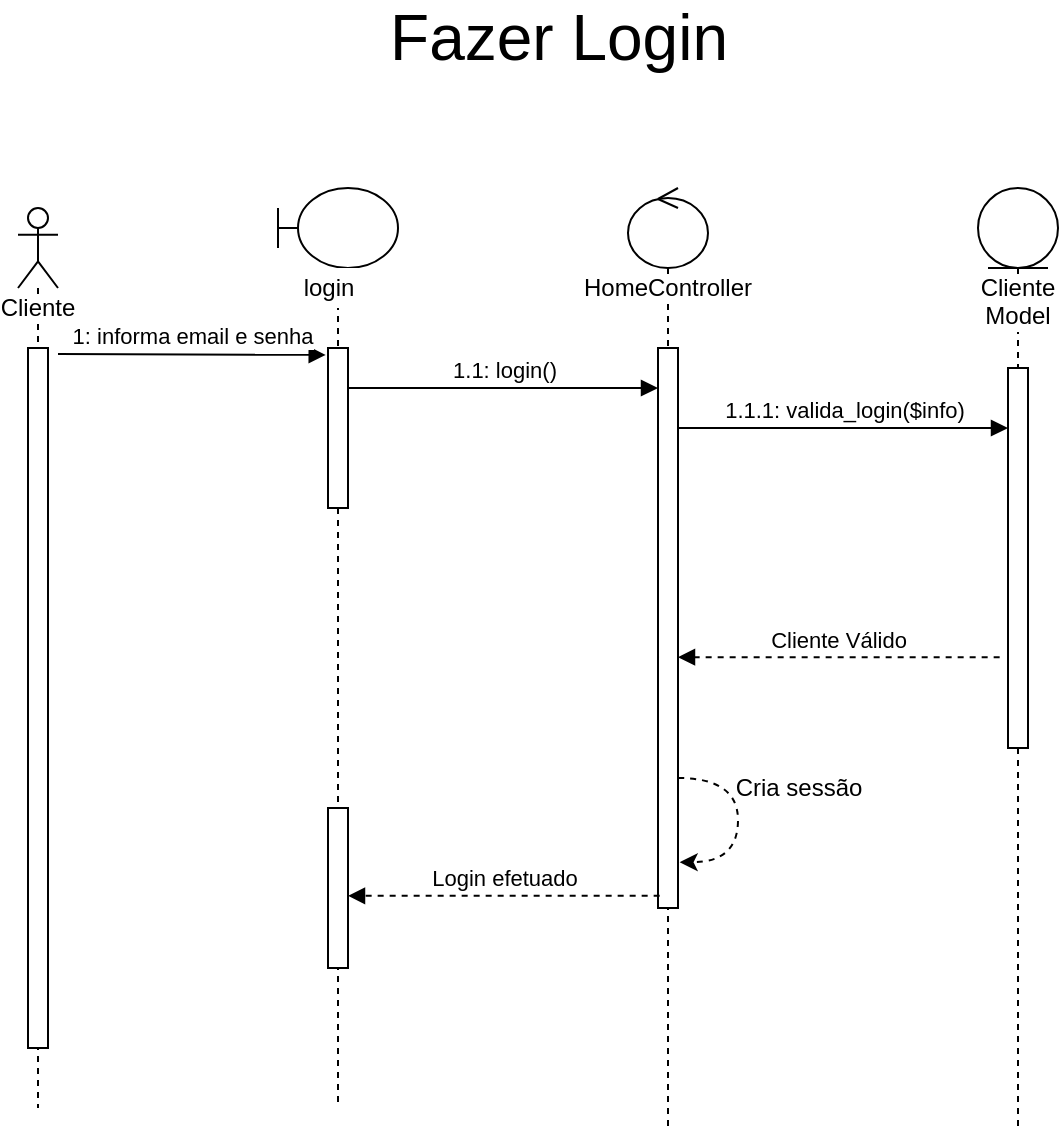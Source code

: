 <mxfile version="15.7.3" type="device" pages="8"><diagram id="i-iYMMR3_QGYjTvwOSkh" name="Simples 1"><mxGraphModel dx="868" dy="593" grid="1" gridSize="10" guides="1" tooltips="1" connect="1" arrows="1" fold="1" page="1" pageScale="1" pageWidth="850" pageHeight="1100" math="0" shadow="0"><root><mxCell id="0"/><mxCell id="1" parent="0"/><mxCell id="H1lziDKrStwKSfnA9CEh-1" value="&lt;span style=&quot;background-color: rgb(255 , 255 , 255)&quot;&gt;Cliente&lt;/span&gt;" style="shape=umlLifeline;participant=umlActor;perimeter=lifelinePerimeter;whiteSpace=wrap;html=1;container=1;collapsible=0;recursiveResize=0;verticalAlign=top;spacingTop=36;outlineConnect=0;" parent="1" vertex="1"><mxGeometry x="70" y="110" width="20" height="450" as="geometry"/></mxCell><mxCell id="H1lziDKrStwKSfnA9CEh-7" value="" style="html=1;points=[];perimeter=orthogonalPerimeter;fillColor=default;" parent="H1lziDKrStwKSfnA9CEh-1" vertex="1"><mxGeometry x="5" y="70" width="10" height="350" as="geometry"/></mxCell><mxCell id="H1lziDKrStwKSfnA9CEh-3" value="" style="shape=umlLifeline;participant=umlBoundary;perimeter=lifelinePerimeter;whiteSpace=wrap;html=1;container=1;collapsible=0;recursiveResize=0;verticalAlign=top;spacingTop=36;outlineConnect=0;" parent="1" vertex="1"><mxGeometry x="200" y="100" width="60" height="460" as="geometry"/></mxCell><mxCell id="H1lziDKrStwKSfnA9CEh-4" value="login" style="text;html=1;align=center;verticalAlign=middle;resizable=0;points=[];autosize=1;fillColor=default;" parent="H1lziDKrStwKSfnA9CEh-3" vertex="1"><mxGeometry x="5" y="40" width="40" height="20" as="geometry"/></mxCell><mxCell id="H1lziDKrStwKSfnA9CEh-6" value="" style="html=1;points=[];perimeter=orthogonalPerimeter;fillColor=default;" parent="H1lziDKrStwKSfnA9CEh-3" vertex="1"><mxGeometry x="25" y="80" width="10" height="80" as="geometry"/></mxCell><mxCell id="H1lziDKrStwKSfnA9CEh-13" value="1.1: login()" style="html=1;verticalAlign=bottom;endArrow=block;rounded=0;" parent="H1lziDKrStwKSfnA9CEh-3" target="H1lziDKrStwKSfnA9CEh-11" edge="1"><mxGeometry width="80" relative="1" as="geometry"><mxPoint x="35" y="100" as="sourcePoint"/><mxPoint x="115" y="100" as="targetPoint"/></mxGeometry></mxCell><mxCell id="H1lziDKrStwKSfnA9CEh-21" value="" style="html=1;points=[];perimeter=orthogonalPerimeter;labelBackgroundColor=#FFFFFF;fillColor=default;" parent="H1lziDKrStwKSfnA9CEh-3" vertex="1"><mxGeometry x="25" y="310" width="10" height="80" as="geometry"/></mxCell><mxCell id="H1lziDKrStwKSfnA9CEh-8" value="&lt;span style=&quot;background-color: rgb(255 , 255 , 255)&quot;&gt;HomeController&lt;/span&gt;" style="shape=umlLifeline;participant=umlControl;perimeter=lifelinePerimeter;whiteSpace=wrap;html=1;container=1;collapsible=0;recursiveResize=0;verticalAlign=top;spacingTop=36;outlineConnect=0;fillColor=default;" parent="1" vertex="1"><mxGeometry x="375" y="100" width="40" height="470" as="geometry"/></mxCell><mxCell id="H1lziDKrStwKSfnA9CEh-11" value="" style="html=1;points=[];perimeter=orthogonalPerimeter;labelBackgroundColor=#FFFFFF;fillColor=default;" parent="H1lziDKrStwKSfnA9CEh-8" vertex="1"><mxGeometry x="15" y="80" width="10" height="280" as="geometry"/></mxCell><mxCell id="H1lziDKrStwKSfnA9CEh-19" style="edgeStyle=orthogonalEdgeStyle;rounded=0;orthogonalLoop=1;jettySize=auto;html=1;entryX=1.083;entryY=0.824;entryDx=0;entryDy=0;entryPerimeter=0;curved=1;dashed=1;" parent="H1lziDKrStwKSfnA9CEh-8" edge="1"><mxGeometry relative="1" as="geometry"><mxPoint x="25" y="295.0" as="sourcePoint"/><mxPoint x="25.83" y="337.12" as="targetPoint"/><Array as="points"><mxPoint x="55" y="295"/><mxPoint x="55" y="337"/></Array></mxGeometry></mxCell><mxCell id="H1lziDKrStwKSfnA9CEh-12" value="1: informa email e senha" style="html=1;verticalAlign=bottom;endArrow=block;rounded=0;entryX=-0.114;entryY=0.043;entryDx=0;entryDy=0;entryPerimeter=0;" parent="1" target="H1lziDKrStwKSfnA9CEh-6" edge="1"><mxGeometry width="80" relative="1" as="geometry"><mxPoint x="90" y="183" as="sourcePoint"/><mxPoint x="400" y="310" as="targetPoint"/></mxGeometry></mxCell><mxCell id="H1lziDKrStwKSfnA9CEh-14" value="Cliente Model" style="shape=umlLifeline;participant=umlEntity;perimeter=lifelinePerimeter;whiteSpace=wrap;html=1;container=1;collapsible=0;recursiveResize=0;verticalAlign=top;spacingTop=36;outlineConnect=0;labelBackgroundColor=#FFFFFF;fillColor=default;" parent="1" vertex="1"><mxGeometry x="550" y="100" width="40" height="470" as="geometry"/></mxCell><mxCell id="H1lziDKrStwKSfnA9CEh-15" value="" style="html=1;points=[];perimeter=orthogonalPerimeter;labelBackgroundColor=#FFFFFF;fillColor=default;" parent="H1lziDKrStwKSfnA9CEh-14" vertex="1"><mxGeometry x="15" y="90" width="10" height="190" as="geometry"/></mxCell><mxCell id="H1lziDKrStwKSfnA9CEh-16" value="1.1.1: valida_login($info)" style="html=1;verticalAlign=bottom;endArrow=block;rounded=0;" parent="1" source="H1lziDKrStwKSfnA9CEh-11" edge="1"><mxGeometry width="80" relative="1" as="geometry"><mxPoint x="410" y="220.0" as="sourcePoint"/><mxPoint x="565" y="220.0" as="targetPoint"/></mxGeometry></mxCell><mxCell id="H1lziDKrStwKSfnA9CEh-18" value="Cliente Válido" style="html=1;verticalAlign=bottom;endArrow=block;rounded=0;exitX=-0.417;exitY=0.761;exitDx=0;exitDy=0;exitPerimeter=0;dashed=1;" parent="1" source="H1lziDKrStwKSfnA9CEh-15" edge="1"><mxGeometry width="80" relative="1" as="geometry"><mxPoint x="560" y="335" as="sourcePoint"/><mxPoint x="400" y="334.59" as="targetPoint"/></mxGeometry></mxCell><mxCell id="H1lziDKrStwKSfnA9CEh-20" value="Cria sessão" style="text;html=1;align=center;verticalAlign=middle;resizable=0;points=[];autosize=1;strokeColor=none;fillColor=none;" parent="1" vertex="1"><mxGeometry x="420" y="390" width="80" height="20" as="geometry"/></mxCell><mxCell id="H1lziDKrStwKSfnA9CEh-22" value="Login efetuado" style="html=1;verticalAlign=bottom;endArrow=block;rounded=0;exitX=0.083;exitY=0.953;exitDx=0;exitDy=0;exitPerimeter=0;dashed=1;" parent="1" target="H1lziDKrStwKSfnA9CEh-21" edge="1"><mxGeometry width="80" relative="1" as="geometry"><mxPoint x="390.83" y="453.89" as="sourcePoint"/><mxPoint x="401.67" y="470.0" as="targetPoint"/></mxGeometry></mxCell><mxCell id="6_gqy_Og4RKKuq8KHXhN-1" value="&lt;font style=&quot;font-size: 32px&quot;&gt;Fazer Login&lt;/font&gt;" style="text;html=1;align=center;verticalAlign=middle;resizable=0;points=[];autosize=1;strokeColor=none;fillColor=none;" parent="1" vertex="1"><mxGeometry x="250" y="10" width="180" height="30" as="geometry"/></mxCell></root></mxGraphModel></diagram><diagram id="RZVXIalnl8f36JajPkO1" name="Simples 2"><mxGraphModel dx="1422" dy="878" grid="1" gridSize="10" guides="1" tooltips="1" connect="1" arrows="1" fold="1" page="1" pageScale="1" pageWidth="850" pageHeight="1100" math="0" shadow="0"><root><mxCell id="EIgf_Wqvs9mccL7z5t6H-0"/><mxCell id="EIgf_Wqvs9mccL7z5t6H-1" parent="EIgf_Wqvs9mccL7z5t6H-0"/><mxCell id="EIgf_Wqvs9mccL7z5t6H-2" value="&lt;span style=&quot;background-color: rgb(255 , 255 , 255)&quot;&gt;Visitante&lt;/span&gt;" style="shape=umlLifeline;participant=umlActor;perimeter=lifelinePerimeter;whiteSpace=wrap;html=1;container=1;collapsible=0;recursiveResize=0;verticalAlign=top;spacingTop=36;outlineConnect=0;" vertex="1" parent="EIgf_Wqvs9mccL7z5t6H-1"><mxGeometry x="80" y="90" width="20" height="450" as="geometry"/></mxCell><mxCell id="EIgf_Wqvs9mccL7z5t6H-3" value="" style="html=1;points=[];perimeter=orthogonalPerimeter;fillColor=default;" vertex="1" parent="EIgf_Wqvs9mccL7z5t6H-2"><mxGeometry x="5" y="60" width="10" height="360" as="geometry"/></mxCell><mxCell id="EIgf_Wqvs9mccL7z5t6H-4" value="&lt;span style=&quot;background-color: rgb(255 , 255 , 255)&quot;&gt;Cadastro&lt;/span&gt;" style="shape=umlLifeline;participant=umlBoundary;perimeter=lifelinePerimeter;whiteSpace=wrap;html=1;container=1;collapsible=0;recursiveResize=0;verticalAlign=top;spacingTop=36;outlineConnect=0;" vertex="1" parent="EIgf_Wqvs9mccL7z5t6H-1"><mxGeometry x="210" y="80" width="60" height="460" as="geometry"/></mxCell><mxCell id="EIgf_Wqvs9mccL7z5t6H-6" value="" style="html=1;points=[];perimeter=orthogonalPerimeter;fillColor=default;" vertex="1" parent="EIgf_Wqvs9mccL7z5t6H-4"><mxGeometry x="25" y="80" width="10" height="80" as="geometry"/></mxCell><mxCell id="EIgf_Wqvs9mccL7z5t6H-7" value="1.1: cadastrar()" style="html=1;verticalAlign=bottom;endArrow=block;rounded=0;" edge="1" parent="EIgf_Wqvs9mccL7z5t6H-4" target="EIgf_Wqvs9mccL7z5t6H-10"><mxGeometry width="80" relative="1" as="geometry"><mxPoint x="35" y="100" as="sourcePoint"/><mxPoint x="115" y="100" as="targetPoint"/></mxGeometry></mxCell><mxCell id="EIgf_Wqvs9mccL7z5t6H-8" value="" style="html=1;points=[];perimeter=orthogonalPerimeter;labelBackgroundColor=#FFFFFF;fillColor=default;" vertex="1" parent="EIgf_Wqvs9mccL7z5t6H-4"><mxGeometry x="25" y="280" width="10" height="80" as="geometry"/></mxCell><mxCell id="EIgf_Wqvs9mccL7z5t6H-9" value="&lt;span style=&quot;background-color: rgb(255 , 255 , 255)&quot;&gt;ClienteController&lt;/span&gt;" style="shape=umlLifeline;participant=umlControl;perimeter=lifelinePerimeter;whiteSpace=wrap;html=1;container=1;collapsible=0;recursiveResize=0;verticalAlign=top;spacingTop=36;outlineConnect=0;fillColor=default;" vertex="1" parent="EIgf_Wqvs9mccL7z5t6H-1"><mxGeometry x="385" y="80" width="40" height="470" as="geometry"/></mxCell><mxCell id="EIgf_Wqvs9mccL7z5t6H-10" value="" style="html=1;points=[];perimeter=orthogonalPerimeter;labelBackgroundColor=#FFFFFF;fillColor=default;" vertex="1" parent="EIgf_Wqvs9mccL7z5t6H-9"><mxGeometry x="15" y="80" width="10" height="280" as="geometry"/></mxCell><mxCell id="EIgf_Wqvs9mccL7z5t6H-12" style="edgeStyle=orthogonalEdgeStyle;rounded=0;orthogonalLoop=1;jettySize=auto;html=1;entryX=1.083;entryY=0.824;entryDx=0;entryDy=0;entryPerimeter=0;curved=1;" edge="1" parent="EIgf_Wqvs9mccL7z5t6H-9"><mxGeometry relative="1" as="geometry"><Array as="points"><mxPoint x="55" y="295"/><mxPoint x="55" y="337"/></Array><mxPoint x="25" y="295" as="sourcePoint"/><mxPoint x="25.83" y="337.12" as="targetPoint"/></mxGeometry></mxCell><mxCell id="EIgf_Wqvs9mccL7z5t6H-13" value="1: preenche formulário" style="html=1;verticalAlign=bottom;endArrow=block;rounded=0;entryX=-0.114;entryY=0.043;entryDx=0;entryDy=0;entryPerimeter=0;" edge="1" parent="EIgf_Wqvs9mccL7z5t6H-1" target="EIgf_Wqvs9mccL7z5t6H-6"><mxGeometry width="80" relative="1" as="geometry"><mxPoint x="100" y="163" as="sourcePoint"/><mxPoint x="410" y="290" as="targetPoint"/></mxGeometry></mxCell><mxCell id="EIgf_Wqvs9mccL7z5t6H-14" value="ClienteModel" style="shape=umlLifeline;participant=umlEntity;perimeter=lifelinePerimeter;whiteSpace=wrap;html=1;container=1;collapsible=0;recursiveResize=0;verticalAlign=top;spacingTop=36;outlineConnect=0;labelBackgroundColor=#FFFFFF;fillColor=default;" vertex="1" parent="EIgf_Wqvs9mccL7z5t6H-1"><mxGeometry x="560" y="80" width="40" height="470" as="geometry"/></mxCell><mxCell id="EIgf_Wqvs9mccL7z5t6H-15" value="" style="html=1;points=[];perimeter=orthogonalPerimeter;labelBackgroundColor=#FFFFFF;fillColor=default;" vertex="1" parent="EIgf_Wqvs9mccL7z5t6H-14"><mxGeometry x="15" y="90" width="10" height="190" as="geometry"/></mxCell><mxCell id="EIgf_Wqvs9mccL7z5t6H-16" value="1.1.1: adicionar($info)" style="html=1;verticalAlign=bottom;endArrow=block;rounded=0;" edge="1" parent="EIgf_Wqvs9mccL7z5t6H-1" source="EIgf_Wqvs9mccL7z5t6H-10"><mxGeometry width="80" relative="1" as="geometry"><mxPoint x="420" y="200.0" as="sourcePoint"/><mxPoint x="575" y="200.0" as="targetPoint"/></mxGeometry></mxCell><mxCell id="EIgf_Wqvs9mccL7z5t6H-17" value="Confirma" style="html=1;verticalAlign=bottom;endArrow=block;rounded=0;exitX=-0.417;exitY=0.761;exitDx=0;exitDy=0;exitPerimeter=0;dashed=1;" edge="1" parent="EIgf_Wqvs9mccL7z5t6H-1" source="EIgf_Wqvs9mccL7z5t6H-15"><mxGeometry width="80" relative="1" as="geometry"><mxPoint x="570" y="315" as="sourcePoint"/><mxPoint x="410" y="314.59" as="targetPoint"/></mxGeometry></mxCell><mxCell id="EIgf_Wqvs9mccL7z5t6H-18" value="envia_email_confirmacao($dados)" style="text;html=1;align=center;verticalAlign=middle;resizable=0;points=[];autosize=1;strokeColor=none;fillColor=default;" vertex="1" parent="EIgf_Wqvs9mccL7z5t6H-1"><mxGeometry x="440" y="390" width="200" height="20" as="geometry"/></mxCell><mxCell id="EIgf_Wqvs9mccL7z5t6H-19" value="Cadastro efetuado" style="html=1;verticalAlign=bottom;endArrow=block;rounded=0;exitX=0.083;exitY=0.953;exitDx=0;exitDy=0;exitPerimeter=0;dashed=1;" edge="1" parent="EIgf_Wqvs9mccL7z5t6H-1" target="EIgf_Wqvs9mccL7z5t6H-8"><mxGeometry width="80" relative="1" as="geometry"><mxPoint x="400.83" y="433.89" as="sourcePoint"/><mxPoint x="411.67" y="450.0" as="targetPoint"/></mxGeometry></mxCell><mxCell id="644go7L7bMvWF7iFMRSK-0" value="&lt;font style=&quot;font-size: 32px&quot;&gt;Fazer Cadastro&lt;/font&gt;" style="text;html=1;align=center;verticalAlign=middle;resizable=0;points=[];autosize=1;strokeColor=none;fillColor=none;" vertex="1" parent="EIgf_Wqvs9mccL7z5t6H-1"><mxGeometry x="215" y="10" width="240" height="30" as="geometry"/></mxCell></root></mxGraphModel></diagram><diagram id="Y0CL3Bv4HhVh5odtZqU3" name="Simples 3"><mxGraphModel dx="1673" dy="1033" grid="1" gridSize="10" guides="1" tooltips="1" connect="1" arrows="1" fold="1" page="1" pageScale="1" pageWidth="850" pageHeight="1100" math="0" shadow="0"><root><mxCell id="8UTwnT9JXCAvOxcSkzE1-0"/><mxCell id="8UTwnT9JXCAvOxcSkzE1-1" parent="8UTwnT9JXCAvOxcSkzE1-0"/><mxCell id="8UTwnT9JXCAvOxcSkzE1-2" value="&lt;span style=&quot;background-color: rgb(255 , 255 , 255)&quot;&gt;Cliente&lt;/span&gt;" style="shape=umlLifeline;participant=umlActor;perimeter=lifelinePerimeter;whiteSpace=wrap;html=1;container=1;collapsible=0;recursiveResize=0;verticalAlign=top;spacingTop=36;outlineConnect=0;" vertex="1" parent="8UTwnT9JXCAvOxcSkzE1-1"><mxGeometry x="50" y="90" width="20" height="450" as="geometry"/></mxCell><mxCell id="8UTwnT9JXCAvOxcSkzE1-3" value="" style="html=1;points=[];perimeter=orthogonalPerimeter;fillColor=default;" vertex="1" parent="8UTwnT9JXCAvOxcSkzE1-2"><mxGeometry x="5" y="60" width="10" height="360" as="geometry"/></mxCell><mxCell id="8UTwnT9JXCAvOxcSkzE1-4" value="&lt;span style=&quot;background-color: rgb(255 , 255 , 255)&quot;&gt;JogoView&lt;/span&gt;" style="shape=umlLifeline;participant=umlBoundary;perimeter=lifelinePerimeter;whiteSpace=wrap;html=1;container=1;collapsible=0;recursiveResize=0;verticalAlign=top;spacingTop=36;outlineConnect=0;" vertex="1" parent="8UTwnT9JXCAvOxcSkzE1-1"><mxGeometry x="210" y="80" width="60" height="460" as="geometry"/></mxCell><mxCell id="8UTwnT9JXCAvOxcSkzE1-5" value="" style="html=1;points=[];perimeter=orthogonalPerimeter;fillColor=default;" vertex="1" parent="8UTwnT9JXCAvOxcSkzE1-4"><mxGeometry x="25" y="80" width="10" height="300" as="geometry"/></mxCell><mxCell id="8UTwnT9JXCAvOxcSkzE1-6" value="1.1: adicionar()" style="html=1;verticalAlign=bottom;endArrow=block;rounded=0;" edge="1" parent="8UTwnT9JXCAvOxcSkzE1-4" target="8UTwnT9JXCAvOxcSkzE1-9"><mxGeometry width="80" relative="1" as="geometry"><mxPoint x="35" y="100" as="sourcePoint"/><mxPoint x="115" y="100" as="targetPoint"/></mxGeometry></mxCell><mxCell id="8UTwnT9JXCAvOxcSkzE1-8" value="&lt;span style=&quot;background-color: rgb(255 , 255 , 255)&quot;&gt;CarrinhoController&lt;/span&gt;" style="shape=umlLifeline;participant=umlControl;perimeter=lifelinePerimeter;whiteSpace=wrap;html=1;container=1;collapsible=0;recursiveResize=0;verticalAlign=top;spacingTop=36;outlineConnect=0;fillColor=default;" vertex="1" parent="8UTwnT9JXCAvOxcSkzE1-1"><mxGeometry x="385" y="80" width="40" height="470" as="geometry"/></mxCell><mxCell id="8UTwnT9JXCAvOxcSkzE1-9" value="" style="html=1;points=[];perimeter=orthogonalPerimeter;labelBackgroundColor=#FFFFFF;fillColor=default;" vertex="1" parent="8UTwnT9JXCAvOxcSkzE1-8"><mxGeometry x="15" y="80" width="10" height="300" as="geometry"/></mxCell><mxCell id="8UTwnT9JXCAvOxcSkzE1-12" value="1: Adiciona jogo ao Carrinho" style="html=1;verticalAlign=bottom;endArrow=block;rounded=0;entryX=-0.114;entryY=0.043;entryDx=0;entryDy=0;entryPerimeter=0;" edge="1" parent="8UTwnT9JXCAvOxcSkzE1-1" target="8UTwnT9JXCAvOxcSkzE1-5" source="8UTwnT9JXCAvOxcSkzE1-3"><mxGeometry width="80" relative="1" as="geometry"><mxPoint x="100" y="173" as="sourcePoint"/><mxPoint x="410" y="290" as="targetPoint"/></mxGeometry></mxCell><mxCell id="8UTwnT9JXCAvOxcSkzE1-13" value="CarrinhoFramework" style="shape=umlLifeline;participant=umlEntity;perimeter=lifelinePerimeter;whiteSpace=wrap;html=1;container=1;collapsible=0;recursiveResize=0;verticalAlign=top;spacingTop=36;outlineConnect=0;labelBackgroundColor=#FFFFFF;fillColor=default;" vertex="1" parent="8UTwnT9JXCAvOxcSkzE1-1"><mxGeometry x="560" y="80" width="40" height="470" as="geometry"/></mxCell><mxCell id="8UTwnT9JXCAvOxcSkzE1-14" value="" style="html=1;points=[];perimeter=orthogonalPerimeter;labelBackgroundColor=#FFFFFF;fillColor=default;" vertex="1" parent="8UTwnT9JXCAvOxcSkzE1-13"><mxGeometry x="15" y="90" width="10" height="220" as="geometry"/></mxCell><mxCell id="8UTwnT9JXCAvOxcSkzE1-15" value="1.1.1: adicionar($info)" style="html=1;verticalAlign=bottom;endArrow=block;rounded=0;exitX=1.043;exitY=0.365;exitDx=0;exitDy=0;exitPerimeter=0;" edge="1" parent="8UTwnT9JXCAvOxcSkzE1-1" source="8UTwnT9JXCAvOxcSkzE1-9"><mxGeometry width="80" relative="1" as="geometry"><mxPoint x="420" y="200.0" as="sourcePoint"/><mxPoint x="570" y="270" as="targetPoint"/></mxGeometry></mxCell><mxCell id="8UTwnT9JXCAvOxcSkzE1-16" value="Confirma" style="html=1;verticalAlign=bottom;endArrow=block;rounded=0;exitX=-0.417;exitY=0.761;exitDx=0;exitDy=0;exitPerimeter=0;dashed=1;entryX=1.043;entryY=0.591;entryDx=0;entryDy=0;entryPerimeter=0;" edge="1" parent="8UTwnT9JXCAvOxcSkzE1-1" source="8UTwnT9JXCAvOxcSkzE1-14" target="8UTwnT9JXCAvOxcSkzE1-9"><mxGeometry width="80" relative="1" as="geometry"><mxPoint x="570" y="315" as="sourcePoint"/><mxPoint x="410" y="314.59" as="targetPoint"/></mxGeometry></mxCell><mxCell id="8UTwnT9JXCAvOxcSkzE1-18" value="Adicionado ao carrinho" style="html=1;verticalAlign=bottom;endArrow=block;rounded=0;exitX=0.083;exitY=0.953;exitDx=0;exitDy=0;exitPerimeter=0;dashed=1;" edge="1" parent="8UTwnT9JXCAvOxcSkzE1-1"><mxGeometry width="80" relative="1" as="geometry"><mxPoint x="400.83" y="433.89" as="sourcePoint"/><mxPoint x="245" y="433.89" as="targetPoint"/></mxGeometry></mxCell><mxCell id="YAhEn_hDErWdsnLG3DIP-0" value="&lt;font style=&quot;font-size: 32px&quot;&gt;Adicionar ao Carrinho&lt;/font&gt;" style="text;html=1;align=center;verticalAlign=middle;resizable=0;points=[];autosize=1;strokeColor=none;fillColor=none;" vertex="1" parent="8UTwnT9JXCAvOxcSkzE1-1"><mxGeometry x="175" y="10" width="330" height="30" as="geometry"/></mxCell></root></mxGraphModel></diagram><diagram id="HxMxuho1IV8ombAnL7hA" name="Simples 4"><mxGraphModel dx="1422" dy="878" grid="1" gridSize="10" guides="1" tooltips="1" connect="1" arrows="1" fold="1" page="1" pageScale="1" pageWidth="850" pageHeight="1100" math="0" shadow="0"><root><mxCell id="TcUxoh_8M38CVEYqvKDR-0"/><mxCell id="TcUxoh_8M38CVEYqvKDR-1" parent="TcUxoh_8M38CVEYqvKDR-0"/><mxCell id="TcUxoh_8M38CVEYqvKDR-2" value="&lt;span style=&quot;background-color: rgb(255 , 255 , 255)&quot;&gt;Cliente&lt;/span&gt;" style="shape=umlLifeline;participant=umlActor;perimeter=lifelinePerimeter;whiteSpace=wrap;html=1;container=1;collapsible=0;recursiveResize=0;verticalAlign=top;spacingTop=36;outlineConnect=0;" vertex="1" parent="TcUxoh_8M38CVEYqvKDR-1"><mxGeometry x="50" y="90" width="20" height="450" as="geometry"/></mxCell><mxCell id="TcUxoh_8M38CVEYqvKDR-3" value="" style="html=1;points=[];perimeter=orthogonalPerimeter;fillColor=default;" vertex="1" parent="TcUxoh_8M38CVEYqvKDR-2"><mxGeometry x="5" y="60" width="10" height="360" as="geometry"/></mxCell><mxCell id="TcUxoh_8M38CVEYqvKDR-4" value="&lt;span style=&quot;background-color: rgb(255 , 255 , 255)&quot;&gt;RemoverView&lt;/span&gt;" style="shape=umlLifeline;participant=umlBoundary;perimeter=lifelinePerimeter;whiteSpace=wrap;html=1;container=1;collapsible=0;recursiveResize=0;verticalAlign=top;spacingTop=36;outlineConnect=0;" vertex="1" parent="TcUxoh_8M38CVEYqvKDR-1"><mxGeometry x="210" y="80" width="60" height="460" as="geometry"/></mxCell><mxCell id="TcUxoh_8M38CVEYqvKDR-5" value="" style="html=1;points=[];perimeter=orthogonalPerimeter;fillColor=default;" vertex="1" parent="TcUxoh_8M38CVEYqvKDR-4"><mxGeometry x="25" y="80" width="10" height="300" as="geometry"/></mxCell><mxCell id="TcUxoh_8M38CVEYqvKDR-6" value="1.1: remover()" style="html=1;verticalAlign=bottom;endArrow=block;rounded=0;" edge="1" parent="TcUxoh_8M38CVEYqvKDR-4" target="TcUxoh_8M38CVEYqvKDR-8"><mxGeometry width="80" relative="1" as="geometry"><mxPoint x="35" y="100" as="sourcePoint"/><mxPoint x="115" y="100" as="targetPoint"/></mxGeometry></mxCell><mxCell id="TcUxoh_8M38CVEYqvKDR-7" value="&lt;span style=&quot;background-color: rgb(255 , 255 , 255)&quot;&gt;CarrinhoController&lt;/span&gt;" style="shape=umlLifeline;participant=umlControl;perimeter=lifelinePerimeter;whiteSpace=wrap;html=1;container=1;collapsible=0;recursiveResize=0;verticalAlign=top;spacingTop=36;outlineConnect=0;fillColor=default;" vertex="1" parent="TcUxoh_8M38CVEYqvKDR-1"><mxGeometry x="385" y="80" width="40" height="470" as="geometry"/></mxCell><mxCell id="TcUxoh_8M38CVEYqvKDR-8" value="" style="html=1;points=[];perimeter=orthogonalPerimeter;labelBackgroundColor=#FFFFFF;fillColor=default;" vertex="1" parent="TcUxoh_8M38CVEYqvKDR-7"><mxGeometry x="15" y="80" width="10" height="300" as="geometry"/></mxCell><mxCell id="TcUxoh_8M38CVEYqvKDR-9" value="1:Remover jogo ao Carrinho" style="html=1;verticalAlign=bottom;endArrow=block;rounded=0;entryX=-0.114;entryY=0.043;entryDx=0;entryDy=0;entryPerimeter=0;" edge="1" parent="TcUxoh_8M38CVEYqvKDR-1" source="TcUxoh_8M38CVEYqvKDR-3" target="TcUxoh_8M38CVEYqvKDR-5"><mxGeometry width="80" relative="1" as="geometry"><mxPoint x="100" y="173" as="sourcePoint"/><mxPoint x="410" y="290" as="targetPoint"/></mxGeometry></mxCell><mxCell id="TcUxoh_8M38CVEYqvKDR-10" value="CarrinhoFramework" style="shape=umlLifeline;participant=umlEntity;perimeter=lifelinePerimeter;whiteSpace=wrap;html=1;container=1;collapsible=0;recursiveResize=0;verticalAlign=top;spacingTop=36;outlineConnect=0;labelBackgroundColor=#FFFFFF;fillColor=default;" vertex="1" parent="TcUxoh_8M38CVEYqvKDR-1"><mxGeometry x="560" y="80" width="40" height="470" as="geometry"/></mxCell><mxCell id="TcUxoh_8M38CVEYqvKDR-11" value="" style="html=1;points=[];perimeter=orthogonalPerimeter;labelBackgroundColor=#FFFFFF;fillColor=default;" vertex="1" parent="TcUxoh_8M38CVEYqvKDR-10"><mxGeometry x="15" y="90" width="10" height="220" as="geometry"/></mxCell><mxCell id="TcUxoh_8M38CVEYqvKDR-12" value="1.1.1: remover($id)" style="html=1;verticalAlign=bottom;endArrow=block;rounded=0;exitX=1.043;exitY=0.365;exitDx=0;exitDy=0;exitPerimeter=0;" edge="1" parent="TcUxoh_8M38CVEYqvKDR-1" source="TcUxoh_8M38CVEYqvKDR-8"><mxGeometry width="80" relative="1" as="geometry"><mxPoint x="420" y="200.0" as="sourcePoint"/><mxPoint x="570" y="270" as="targetPoint"/></mxGeometry></mxCell><mxCell id="TcUxoh_8M38CVEYqvKDR-13" value="Confirma" style="html=1;verticalAlign=bottom;endArrow=block;rounded=0;exitX=-0.417;exitY=0.761;exitDx=0;exitDy=0;exitPerimeter=0;dashed=1;entryX=1.043;entryY=0.591;entryDx=0;entryDy=0;entryPerimeter=0;" edge="1" parent="TcUxoh_8M38CVEYqvKDR-1" source="TcUxoh_8M38CVEYqvKDR-11" target="TcUxoh_8M38CVEYqvKDR-8"><mxGeometry width="80" relative="1" as="geometry"><mxPoint x="570" y="315" as="sourcePoint"/><mxPoint x="410" y="314.59" as="targetPoint"/></mxGeometry></mxCell><mxCell id="TcUxoh_8M38CVEYqvKDR-14" value="Removido do carrinho" style="html=1;verticalAlign=bottom;endArrow=block;rounded=0;exitX=0.083;exitY=0.953;exitDx=0;exitDy=0;exitPerimeter=0;dashed=1;" edge="1" parent="TcUxoh_8M38CVEYqvKDR-1"><mxGeometry width="80" relative="1" as="geometry"><mxPoint x="400.83" y="433.89" as="sourcePoint"/><mxPoint x="245" y="433.89" as="targetPoint"/></mxGeometry></mxCell><mxCell id="TcUxoh_8M38CVEYqvKDR-15" value="&lt;font style=&quot;font-size: 32px&quot;&gt;Remover do Carrinho&lt;/font&gt;" style="text;html=1;align=center;verticalAlign=middle;resizable=0;points=[];autosize=1;strokeColor=none;fillColor=none;" vertex="1" parent="TcUxoh_8M38CVEYqvKDR-1"><mxGeometry x="180" y="10" width="320" height="30" as="geometry"/></mxCell></root></mxGraphModel></diagram><diagram id="GReNyeYOScTT41KsgZoP" name="Complexo Criar"><mxGraphModel dx="1422" dy="878" grid="1" gridSize="10" guides="1" tooltips="1" connect="1" arrows="1" fold="1" page="1" pageScale="1" pageWidth="850" pageHeight="1100" math="0" shadow="0"><root><mxCell id="MfPba6-TfGoZPkYBJoLv-0"/><mxCell id="MfPba6-TfGoZPkYBJoLv-1" parent="MfPba6-TfGoZPkYBJoLv-0"/><mxCell id="MfPba6-TfGoZPkYBJoLv-2" value="&lt;span style=&quot;background-color: rgb(255 , 255 , 255)&quot;&gt;Administrador&lt;/span&gt;" style="shape=umlLifeline;participant=umlActor;perimeter=lifelinePerimeter;whiteSpace=wrap;html=1;container=1;collapsible=0;recursiveResize=0;verticalAlign=top;spacingTop=36;outlineConnect=0;" vertex="1" parent="MfPba6-TfGoZPkYBJoLv-1"><mxGeometry x="30" y="90" width="20" height="450" as="geometry"/></mxCell><mxCell id="MfPba6-TfGoZPkYBJoLv-3" value="" style="html=1;points=[];perimeter=orthogonalPerimeter;fillColor=default;" vertex="1" parent="MfPba6-TfGoZPkYBJoLv-2"><mxGeometry x="5" y="60" width="10" height="380" as="geometry"/></mxCell><mxCell id="MfPba6-TfGoZPkYBJoLv-4" value="&lt;span style=&quot;background-color: rgb(255 , 255 , 255)&quot;&gt;cria_jogo&lt;/span&gt;" style="shape=umlLifeline;participant=umlBoundary;perimeter=lifelinePerimeter;whiteSpace=wrap;html=1;container=1;collapsible=0;recursiveResize=0;verticalAlign=top;spacingTop=36;outlineConnect=0;" vertex="1" parent="MfPba6-TfGoZPkYBJoLv-1"><mxGeometry x="250" y="80" width="60" height="430" as="geometry"/></mxCell><mxCell id="MfPba6-TfGoZPkYBJoLv-5" value="" style="html=1;points=[];perimeter=orthogonalPerimeter;fillColor=default;" vertex="1" parent="MfPba6-TfGoZPkYBJoLv-4"><mxGeometry x="25" y="80" width="10" height="330" as="geometry"/></mxCell><mxCell id="MfPba6-TfGoZPkYBJoLv-7" value="&lt;span style=&quot;background-color: rgb(255 , 255 , 255)&quot;&gt;AdministradorController&lt;/span&gt;" style="shape=umlLifeline;participant=umlControl;perimeter=lifelinePerimeter;whiteSpace=wrap;html=1;container=1;collapsible=0;recursiveResize=0;verticalAlign=top;spacingTop=36;outlineConnect=0;fillColor=default;" vertex="1" parent="MfPba6-TfGoZPkYBJoLv-1"><mxGeometry x="425" y="80" width="40" height="420" as="geometry"/></mxCell><mxCell id="MfPba6-TfGoZPkYBJoLv-8" value="" style="html=1;points=[];perimeter=orthogonalPerimeter;labelBackgroundColor=#FFFFFF;fillColor=default;" vertex="1" parent="MfPba6-TfGoZPkYBJoLv-7"><mxGeometry x="15" y="80" width="10" height="250" as="geometry"/></mxCell><mxCell id="MfPba6-TfGoZPkYBJoLv-9" value="2:Envia preenchimento do formulario" style="html=1;verticalAlign=bottom;endArrow=block;rounded=0;exitX=0.952;exitY=0.729;exitDx=0;exitDy=0;exitPerimeter=0;" edge="1" parent="MfPba6-TfGoZPkYBJoLv-1" source="MfPba6-TfGoZPkYBJoLv-3" target="MfPba6-TfGoZPkYBJoLv-5"><mxGeometry width="80" relative="1" as="geometry"><mxPoint x="100" y="173" as="sourcePoint"/><mxPoint x="270" y="308" as="targetPoint"/></mxGeometry></mxCell><mxCell id="MfPba6-TfGoZPkYBJoLv-10" value="ConsoleModel" style="shape=umlLifeline;participant=umlEntity;perimeter=lifelinePerimeter;whiteSpace=wrap;html=1;container=1;collapsible=0;recursiveResize=0;verticalAlign=top;spacingTop=36;outlineConnect=0;labelBackgroundColor=#FFFFFF;fillColor=default;" vertex="1" parent="MfPba6-TfGoZPkYBJoLv-1"><mxGeometry x="600" y="80" width="40" height="420" as="geometry"/></mxCell><mxCell id="MfPba6-TfGoZPkYBJoLv-11" value="" style="html=1;points=[];perimeter=orthogonalPerimeter;labelBackgroundColor=#FFFFFF;fillColor=default;" vertex="1" parent="MfPba6-TfGoZPkYBJoLv-10"><mxGeometry x="15" y="90" width="10" height="80" as="geometry"/></mxCell><mxCell id="MfPba6-TfGoZPkYBJoLv-12" value="1.1.1: getConsoles()" style="html=1;verticalAlign=bottom;endArrow=block;rounded=0;exitX=1.4;exitY=0.212;exitDx=0;exitDy=0;exitPerimeter=0;" edge="1" parent="MfPba6-TfGoZPkYBJoLv-1" source="MfPba6-TfGoZPkYBJoLv-8" target="MfPba6-TfGoZPkYBJoLv-11"><mxGeometry width="80" relative="1" as="geometry"><mxPoint x="460" y="200.0" as="sourcePoint"/><mxPoint x="610" y="270" as="targetPoint"/></mxGeometry></mxCell><mxCell id="MfPba6-TfGoZPkYBJoLv-13" value="Retorna lista de consoles" style="html=1;verticalAlign=bottom;endArrow=block;rounded=0;dashed=1;entryX=0.9;entryY=0.292;entryDx=0;entryDy=0;entryPerimeter=0;" edge="1" parent="MfPba6-TfGoZPkYBJoLv-1" source="MfPba6-TfGoZPkYBJoLv-11" target="MfPba6-TfGoZPkYBJoLv-8"><mxGeometry width="80" relative="1" as="geometry"><mxPoint x="610" y="315" as="sourcePoint"/><mxPoint x="450" y="314.59" as="targetPoint"/></mxGeometry></mxCell><mxCell id="MfPba6-TfGoZPkYBJoLv-15" value="&lt;font style=&quot;font-size: 32px&quot;&gt;Criar Jogo&lt;/font&gt;" style="text;html=1;align=center;verticalAlign=middle;resizable=0;points=[];autosize=1;strokeColor=none;fillColor=none;" vertex="1" parent="MfPba6-TfGoZPkYBJoLv-1"><mxGeometry x="610" y="20" width="160" height="30" as="geometry"/></mxCell><mxCell id="MfPba6-TfGoZPkYBJoLv-16" value="1:Abre formulário de criar jogo" style="html=1;verticalAlign=bottom;endArrow=block;rounded=0;exitX=1;exitY=0.454;exitDx=0;exitDy=0;exitPerimeter=0;" edge="1" parent="MfPba6-TfGoZPkYBJoLv-1"><mxGeometry width="80" relative="1" as="geometry"><mxPoint x="50" y="180.0" as="sourcePoint"/><mxPoint x="275" y="180.02" as="targetPoint"/></mxGeometry></mxCell><mxCell id="MfPba6-TfGoZPkYBJoLv-6" value="1.1: form_add_jogo()" style="html=1;verticalAlign=bottom;endArrow=block;rounded=0;exitX=1.2;exitY=0.13;exitDx=0;exitDy=0;exitPerimeter=0;" edge="1" parent="MfPba6-TfGoZPkYBJoLv-1" target="MfPba6-TfGoZPkYBJoLv-8" source="MfPba6-TfGoZPkYBJoLv-5"><mxGeometry width="80" relative="1" as="geometry"><mxPoint x="285" y="180" as="sourcePoint"/><mxPoint x="365" y="180" as="targetPoint"/></mxGeometry></mxCell><mxCell id="MfPba6-TfGoZPkYBJoLv-17" value="Envia infos necessárias&lt;br&gt;para montar formulário" style="html=1;verticalAlign=bottom;endArrow=block;rounded=0;dashed=1;entryX=1;entryY=0.706;entryDx=0;entryDy=0;entryPerimeter=0;" edge="1" parent="MfPba6-TfGoZPkYBJoLv-1" source="MfPba6-TfGoZPkYBJoLv-8" target="MfPba6-TfGoZPkYBJoLv-5"><mxGeometry width="80" relative="1" as="geometry"><mxPoint x="440" y="297" as="sourcePoint"/><mxPoint x="443" y="250" as="targetPoint"/></mxGeometry></mxCell><mxCell id="MfPba6-TfGoZPkYBJoLv-18" value="CategoriaModel" style="shape=umlLifeline;participant=umlEntity;perimeter=lifelinePerimeter;whiteSpace=wrap;html=1;container=1;collapsible=0;recursiveResize=0;verticalAlign=top;spacingTop=36;outlineConnect=0;labelBackgroundColor=#FFFFFF;fillColor=default;" vertex="1" parent="MfPba6-TfGoZPkYBJoLv-1"><mxGeometry x="710" y="80" width="40" height="420" as="geometry"/></mxCell><mxCell id="MfPba6-TfGoZPkYBJoLv-19" value="" style="html=1;points=[];perimeter=orthogonalPerimeter;labelBackgroundColor=#FFFFFF;fillColor=default;" vertex="1" parent="MfPba6-TfGoZPkYBJoLv-18"><mxGeometry x="15" y="170" width="10" height="60" as="geometry"/></mxCell><mxCell id="MfPba6-TfGoZPkYBJoLv-20" value="DesenvolvedoraModel" style="shape=umlLifeline;participant=umlEntity;perimeter=lifelinePerimeter;whiteSpace=wrap;html=1;container=1;collapsible=0;recursiveResize=0;verticalAlign=top;spacingTop=36;outlineConnect=0;labelBackgroundColor=#FFFFFF;fillColor=default;" vertex="1" parent="MfPba6-TfGoZPkYBJoLv-1"><mxGeometry x="840" y="80" width="40" height="420" as="geometry"/></mxCell><mxCell id="MfPba6-TfGoZPkYBJoLv-21" value="" style="html=1;points=[];perimeter=orthogonalPerimeter;labelBackgroundColor=#FFFFFF;fillColor=default;" vertex="1" parent="MfPba6-TfGoZPkYBJoLv-20"><mxGeometry x="15" y="230" width="10" height="60" as="geometry"/></mxCell><mxCell id="MfPba6-TfGoZPkYBJoLv-22" value="1.1.2: getCategorias()" style="html=1;verticalAlign=bottom;endArrow=block;rounded=0;entryX=0.09;entryY=0.423;entryDx=0;entryDy=0;entryPerimeter=0;" edge="1" parent="MfPba6-TfGoZPkYBJoLv-1" source="MfPba6-TfGoZPkYBJoLv-8" target="MfPba6-TfGoZPkYBJoLv-19"><mxGeometry width="80" relative="1" as="geometry"><mxPoint x="465" y="280.0" as="sourcePoint"/><mxPoint x="628" y="280.0" as="targetPoint"/></mxGeometry></mxCell><mxCell id="kxzvuWwJWpQPl2bjZ0D4-0" value="Retorna lista de categorias" style="html=1;verticalAlign=bottom;endArrow=block;rounded=0;dashed=1;entryX=1.2;entryY=0.26;entryDx=0;entryDy=0;entryPerimeter=0;" edge="1" parent="MfPba6-TfGoZPkYBJoLv-1" source="MfPba6-TfGoZPkYBJoLv-19"><mxGeometry width="80" relative="1" as="geometry"><mxPoint x="613" y="300" as="sourcePoint"/><mxPoint x="450" y="300" as="targetPoint"/></mxGeometry></mxCell><mxCell id="kxzvuWwJWpQPl2bjZ0D4-1" value="1.1.3: getDesenvolvedoras()" style="html=1;verticalAlign=bottom;endArrow=block;rounded=0;exitX=0.934;exitY=0.387;exitDx=0;exitDy=0;exitPerimeter=0;" edge="1" parent="MfPba6-TfGoZPkYBJoLv-1" target="MfPba6-TfGoZPkYBJoLv-21"><mxGeometry width="80" relative="1" as="geometry"><mxPoint x="450.0" y="330.72" as="sourcePoint"/><mxPoint x="726.56" y="330" as="targetPoint"/></mxGeometry></mxCell><mxCell id="kxzvuWwJWpQPl2bjZ0D4-2" value="Retorna lista de desenvolvedoras" style="html=1;verticalAlign=bottom;endArrow=block;rounded=0;dashed=1;entryX=1.2;entryY=0.26;entryDx=0;entryDy=0;entryPerimeter=0;" edge="1" parent="MfPba6-TfGoZPkYBJoLv-1" source="MfPba6-TfGoZPkYBJoLv-21"><mxGeometry width="80" relative="1" as="geometry"><mxPoint x="725.66" y="354.62" as="sourcePoint"/><mxPoint x="450.66" y="354.62" as="targetPoint"/></mxGeometry></mxCell><mxCell id="kxzvuWwJWpQPl2bjZ0D4-3" value="JogoModel" style="shape=umlLifeline;participant=umlEntity;perimeter=lifelinePerimeter;whiteSpace=wrap;html=1;container=1;collapsible=0;recursiveResize=0;verticalAlign=top;spacingTop=36;outlineConnect=0;labelBackgroundColor=#FFFFFF;fillColor=default;" vertex="1" parent="MfPba6-TfGoZPkYBJoLv-1"><mxGeometry x="1140" y="90" width="40" height="470" as="geometry"/></mxCell><mxCell id="kxzvuWwJWpQPl2bjZ0D4-4" value="" style="html=1;points=[];perimeter=orthogonalPerimeter;labelBackgroundColor=#FFFFFF;fillColor=default;" vertex="1" parent="kxzvuWwJWpQPl2bjZ0D4-3"><mxGeometry x="15" y="370" width="10" height="60" as="geometry"/></mxCell><mxCell id="kxzvuWwJWpQPl2bjZ0D4-6" value="2:adicionar()" style="html=1;verticalAlign=bottom;endArrow=block;rounded=0;" edge="1" parent="MfPba6-TfGoZPkYBJoLv-1" target="kxzvuWwJWpQPl2bjZ0D4-9"><mxGeometry width="80" relative="1" as="geometry"><mxPoint x="290" y="460" as="sourcePoint"/><mxPoint x="440" y="460" as="targetPoint"/></mxGeometry></mxCell><mxCell id="kxzvuWwJWpQPl2bjZ0D4-7" value="&lt;span style=&quot;background-color: rgb(255 , 255 , 255)&quot;&gt;JogoController&lt;/span&gt;" style="shape=umlLifeline;participant=umlControl;perimeter=lifelinePerimeter;whiteSpace=wrap;html=1;container=1;collapsible=0;recursiveResize=0;verticalAlign=top;spacingTop=36;outlineConnect=0;fillColor=default;" vertex="1" parent="MfPba6-TfGoZPkYBJoLv-1"><mxGeometry x="980" y="80" width="40" height="470" as="geometry"/></mxCell><mxCell id="kxzvuWwJWpQPl2bjZ0D4-9" value="" style="html=1;points=[];perimeter=orthogonalPerimeter;labelBackgroundColor=#FFFFFF;fontSize=12;fillColor=default;" vertex="1" parent="kxzvuWwJWpQPl2bjZ0D4-7"><mxGeometry x="15" y="360" width="10" height="100" as="geometry"/></mxCell><mxCell id="kxzvuWwJWpQPl2bjZ0D4-10" value="2:adicionar()" style="html=1;verticalAlign=bottom;endArrow=block;rounded=0;exitX=1.366;exitY=0.361;exitDx=0;exitDy=0;exitPerimeter=0;" edge="1" parent="MfPba6-TfGoZPkYBJoLv-1" source="kxzvuWwJWpQPl2bjZ0D4-9" target="kxzvuWwJWpQPl2bjZ0D4-4"><mxGeometry width="80" relative="1" as="geometry"><mxPoint x="720" y="510" as="sourcePoint"/><mxPoint x="1425" y="510" as="targetPoint"/></mxGeometry></mxCell><mxCell id="kxzvuWwJWpQPl2bjZ0D4-11" value="Completa a criação" style="html=1;verticalAlign=bottom;endArrow=block;rounded=0;dashed=1;entryX=1.021;entryY=0.637;entryDx=0;entryDy=0;entryPerimeter=0;" edge="1" parent="MfPba6-TfGoZPkYBJoLv-1" source="kxzvuWwJWpQPl2bjZ0D4-4" target="kxzvuWwJWpQPl2bjZ0D4-9"><mxGeometry width="80" relative="1" as="geometry"><mxPoint x="1110" y="499" as="sourcePoint"/><mxPoint x="1070" y="530" as="targetPoint"/></mxGeometry></mxCell><mxCell id="kxzvuWwJWpQPl2bjZ0D4-12" value="Criação completa" style="html=1;verticalAlign=bottom;endArrow=block;rounded=0;dashed=1;entryX=1.1;entryY=0.974;entryDx=0;entryDy=0;entryPerimeter=0;" edge="1" parent="MfPba6-TfGoZPkYBJoLv-1" source="kxzvuWwJWpQPl2bjZ0D4-9" target="MfPba6-TfGoZPkYBJoLv-3"><mxGeometry width="80" relative="1" as="geometry"><mxPoint x="979.79" y="520" as="sourcePoint"/><mxPoint x="830" y="520" as="targetPoint"/></mxGeometry></mxCell></root></mxGraphModel></diagram><diagram id="vQkiOxHFkWjdzQUtueBa" name="Complexo Alterar"><mxGraphModel dx="1422" dy="878" grid="1" gridSize="10" guides="1" tooltips="1" connect="1" arrows="1" fold="1" page="1" pageScale="1" pageWidth="850" pageHeight="1100" math="0" shadow="0"><root><mxCell id="todv8oB0aybr2IWcxb_H-0"/><mxCell id="todv8oB0aybr2IWcxb_H-1" parent="todv8oB0aybr2IWcxb_H-0"/><mxCell id="todv8oB0aybr2IWcxb_H-2" value="&lt;span style=&quot;background-color: rgb(255 , 255 , 255)&quot;&gt;Administrador&lt;/span&gt;" style="shape=umlLifeline;participant=umlActor;perimeter=lifelinePerimeter;whiteSpace=wrap;html=1;container=1;collapsible=0;recursiveResize=0;verticalAlign=top;spacingTop=36;outlineConnect=0;" vertex="1" parent="todv8oB0aybr2IWcxb_H-1"><mxGeometry x="30" y="90" width="20" height="450" as="geometry"/></mxCell><mxCell id="todv8oB0aybr2IWcxb_H-3" value="" style="html=1;points=[];perimeter=orthogonalPerimeter;fillColor=default;" vertex="1" parent="todv8oB0aybr2IWcxb_H-2"><mxGeometry x="5" y="60" width="10" height="380" as="geometry"/></mxCell><mxCell id="todv8oB0aybr2IWcxb_H-4" value="&lt;span style=&quot;background-color: rgb(255 , 255 , 255)&quot;&gt;altera_jogo&lt;/span&gt;" style="shape=umlLifeline;participant=umlBoundary;perimeter=lifelinePerimeter;whiteSpace=wrap;html=1;container=1;collapsible=0;recursiveResize=0;verticalAlign=top;spacingTop=36;outlineConnect=0;" vertex="1" parent="todv8oB0aybr2IWcxb_H-1"><mxGeometry x="250" y="80" width="60" height="430" as="geometry"/></mxCell><mxCell id="todv8oB0aybr2IWcxb_H-5" value="" style="html=1;points=[];perimeter=orthogonalPerimeter;fillColor=default;" vertex="1" parent="todv8oB0aybr2IWcxb_H-4"><mxGeometry x="25" y="80" width="10" height="330" as="geometry"/></mxCell><mxCell id="todv8oB0aybr2IWcxb_H-6" value="&lt;span style=&quot;background-color: rgb(255 , 255 , 255)&quot;&gt;AdministradorController&lt;/span&gt;" style="shape=umlLifeline;participant=umlControl;perimeter=lifelinePerimeter;whiteSpace=wrap;html=1;container=1;collapsible=0;recursiveResize=0;verticalAlign=top;spacingTop=36;outlineConnect=0;fillColor=default;" vertex="1" parent="todv8oB0aybr2IWcxb_H-1"><mxGeometry x="425" y="80" width="40" height="420" as="geometry"/></mxCell><mxCell id="todv8oB0aybr2IWcxb_H-7" value="" style="html=1;points=[];perimeter=orthogonalPerimeter;labelBackgroundColor=#FFFFFF;fillColor=default;" vertex="1" parent="todv8oB0aybr2IWcxb_H-6"><mxGeometry x="15" y="80" width="10" height="250" as="geometry"/></mxCell><mxCell id="todv8oB0aybr2IWcxb_H-8" value="2:Envia preenchimento do formulario" style="html=1;verticalAlign=bottom;endArrow=block;rounded=0;exitX=0.952;exitY=0.729;exitDx=0;exitDy=0;exitPerimeter=0;" edge="1" parent="todv8oB0aybr2IWcxb_H-1" source="todv8oB0aybr2IWcxb_H-3" target="todv8oB0aybr2IWcxb_H-5"><mxGeometry width="80" relative="1" as="geometry"><mxPoint x="100" y="173" as="sourcePoint"/><mxPoint x="270" y="308" as="targetPoint"/></mxGeometry></mxCell><mxCell id="todv8oB0aybr2IWcxb_H-9" value="ConsoleModel" style="shape=umlLifeline;participant=umlEntity;perimeter=lifelinePerimeter;whiteSpace=wrap;html=1;container=1;collapsible=0;recursiveResize=0;verticalAlign=top;spacingTop=36;outlineConnect=0;labelBackgroundColor=#FFFFFF;fillColor=default;" vertex="1" parent="todv8oB0aybr2IWcxb_H-1"><mxGeometry x="600" y="80" width="40" height="420" as="geometry"/></mxCell><mxCell id="todv8oB0aybr2IWcxb_H-10" value="" style="html=1;points=[];perimeter=orthogonalPerimeter;labelBackgroundColor=#FFFFFF;fillColor=default;" vertex="1" parent="todv8oB0aybr2IWcxb_H-9"><mxGeometry x="15" y="90" width="10" height="80" as="geometry"/></mxCell><mxCell id="todv8oB0aybr2IWcxb_H-11" value="1.1.1: getConsoles()" style="html=1;verticalAlign=bottom;endArrow=block;rounded=0;exitX=1.4;exitY=0.212;exitDx=0;exitDy=0;exitPerimeter=0;" edge="1" parent="todv8oB0aybr2IWcxb_H-1" source="todv8oB0aybr2IWcxb_H-7" target="todv8oB0aybr2IWcxb_H-10"><mxGeometry width="80" relative="1" as="geometry"><mxPoint x="460" y="200.0" as="sourcePoint"/><mxPoint x="610" y="270" as="targetPoint"/></mxGeometry></mxCell><mxCell id="todv8oB0aybr2IWcxb_H-12" value="Retorna lista de consoles" style="html=1;verticalAlign=bottom;endArrow=block;rounded=0;dashed=1;entryX=0.9;entryY=0.292;entryDx=0;entryDy=0;entryPerimeter=0;" edge="1" parent="todv8oB0aybr2IWcxb_H-1" source="todv8oB0aybr2IWcxb_H-10" target="todv8oB0aybr2IWcxb_H-7"><mxGeometry width="80" relative="1" as="geometry"><mxPoint x="610" y="315" as="sourcePoint"/><mxPoint x="450" y="314.59" as="targetPoint"/></mxGeometry></mxCell><mxCell id="todv8oB0aybr2IWcxb_H-13" value="&lt;font style=&quot;font-size: 32px&quot;&gt;Criar Jogo&lt;/font&gt;" style="text;html=1;align=center;verticalAlign=middle;resizable=0;points=[];autosize=1;strokeColor=none;fillColor=none;" vertex="1" parent="todv8oB0aybr2IWcxb_H-1"><mxGeometry x="610" y="20" width="160" height="30" as="geometry"/></mxCell><mxCell id="todv8oB0aybr2IWcxb_H-14" value="1:Abre formulário de alterar jogo" style="html=1;verticalAlign=bottom;endArrow=block;rounded=0;exitX=1;exitY=0.454;exitDx=0;exitDy=0;exitPerimeter=0;" edge="1" parent="todv8oB0aybr2IWcxb_H-1"><mxGeometry width="80" relative="1" as="geometry"><mxPoint x="50" y="180" as="sourcePoint"/><mxPoint x="275" y="180.02" as="targetPoint"/></mxGeometry></mxCell><mxCell id="todv8oB0aybr2IWcxb_H-15" value="1.1: form_altera_jogo()" style="html=1;verticalAlign=bottom;endArrow=block;rounded=0;exitX=1.2;exitY=0.13;exitDx=0;exitDy=0;exitPerimeter=0;" edge="1" parent="todv8oB0aybr2IWcxb_H-1" source="todv8oB0aybr2IWcxb_H-5" target="todv8oB0aybr2IWcxb_H-7"><mxGeometry width="80" relative="1" as="geometry"><mxPoint x="285" y="180" as="sourcePoint"/><mxPoint x="365" y="180" as="targetPoint"/></mxGeometry></mxCell><mxCell id="todv8oB0aybr2IWcxb_H-16" value="Envia infos necessárias&lt;br&gt;para montar formulário" style="html=1;verticalAlign=bottom;endArrow=block;rounded=0;dashed=1;entryX=1;entryY=0.706;entryDx=0;entryDy=0;entryPerimeter=0;" edge="1" parent="todv8oB0aybr2IWcxb_H-1" source="todv8oB0aybr2IWcxb_H-7" target="todv8oB0aybr2IWcxb_H-5"><mxGeometry width="80" relative="1" as="geometry"><mxPoint x="440" y="297" as="sourcePoint"/><mxPoint x="443" y="250" as="targetPoint"/></mxGeometry></mxCell><mxCell id="todv8oB0aybr2IWcxb_H-17" value="CategoriaModel" style="shape=umlLifeline;participant=umlEntity;perimeter=lifelinePerimeter;whiteSpace=wrap;html=1;container=1;collapsible=0;recursiveResize=0;verticalAlign=top;spacingTop=36;outlineConnect=0;labelBackgroundColor=#FFFFFF;fillColor=default;" vertex="1" parent="todv8oB0aybr2IWcxb_H-1"><mxGeometry x="710" y="80" width="40" height="420" as="geometry"/></mxCell><mxCell id="todv8oB0aybr2IWcxb_H-18" value="" style="html=1;points=[];perimeter=orthogonalPerimeter;labelBackgroundColor=#FFFFFF;fillColor=default;" vertex="1" parent="todv8oB0aybr2IWcxb_H-17"><mxGeometry x="15" y="170" width="10" height="60" as="geometry"/></mxCell><mxCell id="todv8oB0aybr2IWcxb_H-19" value="DesenvolvedoraModel" style="shape=umlLifeline;participant=umlEntity;perimeter=lifelinePerimeter;whiteSpace=wrap;html=1;container=1;collapsible=0;recursiveResize=0;verticalAlign=top;spacingTop=36;outlineConnect=0;labelBackgroundColor=#FFFFFF;fillColor=default;" vertex="1" parent="todv8oB0aybr2IWcxb_H-1"><mxGeometry x="840" y="80" width="40" height="420" as="geometry"/></mxCell><mxCell id="todv8oB0aybr2IWcxb_H-20" value="" style="html=1;points=[];perimeter=orthogonalPerimeter;labelBackgroundColor=#FFFFFF;fillColor=default;" vertex="1" parent="todv8oB0aybr2IWcxb_H-19"><mxGeometry x="15" y="230" width="10" height="60" as="geometry"/></mxCell><mxCell id="todv8oB0aybr2IWcxb_H-21" value="1.1.2: getCategorias()" style="html=1;verticalAlign=bottom;endArrow=block;rounded=0;entryX=0.09;entryY=0.423;entryDx=0;entryDy=0;entryPerimeter=0;" edge="1" parent="todv8oB0aybr2IWcxb_H-1" source="todv8oB0aybr2IWcxb_H-7" target="todv8oB0aybr2IWcxb_H-18"><mxGeometry width="80" relative="1" as="geometry"><mxPoint x="465" y="280.0" as="sourcePoint"/><mxPoint x="628" y="280.0" as="targetPoint"/></mxGeometry></mxCell><mxCell id="todv8oB0aybr2IWcxb_H-22" value="Retorna lista de categorias" style="html=1;verticalAlign=bottom;endArrow=block;rounded=0;dashed=1;entryX=1.2;entryY=0.26;entryDx=0;entryDy=0;entryPerimeter=0;" edge="1" parent="todv8oB0aybr2IWcxb_H-1" source="todv8oB0aybr2IWcxb_H-18"><mxGeometry width="80" relative="1" as="geometry"><mxPoint x="613" y="300" as="sourcePoint"/><mxPoint x="450" y="300" as="targetPoint"/></mxGeometry></mxCell><mxCell id="todv8oB0aybr2IWcxb_H-23" value="1.1.3: getDesenvolvedoras()" style="html=1;verticalAlign=bottom;endArrow=block;rounded=0;exitX=0.934;exitY=0.387;exitDx=0;exitDy=0;exitPerimeter=0;" edge="1" parent="todv8oB0aybr2IWcxb_H-1" target="todv8oB0aybr2IWcxb_H-20"><mxGeometry width="80" relative="1" as="geometry"><mxPoint x="450" y="330.72" as="sourcePoint"/><mxPoint x="726.56" y="330" as="targetPoint"/></mxGeometry></mxCell><mxCell id="todv8oB0aybr2IWcxb_H-24" value="Retorna lista de desenvolvedoras" style="html=1;verticalAlign=bottom;endArrow=block;rounded=0;dashed=1;entryX=1.2;entryY=0.26;entryDx=0;entryDy=0;entryPerimeter=0;" edge="1" parent="todv8oB0aybr2IWcxb_H-1" source="todv8oB0aybr2IWcxb_H-20"><mxGeometry width="80" relative="1" as="geometry"><mxPoint x="725.66" y="354.62" as="sourcePoint"/><mxPoint x="450.66" y="354.62" as="targetPoint"/></mxGeometry></mxCell><mxCell id="todv8oB0aybr2IWcxb_H-25" value="JogoModel" style="shape=umlLifeline;participant=umlEntity;perimeter=lifelinePerimeter;whiteSpace=wrap;html=1;container=1;collapsible=0;recursiveResize=0;verticalAlign=top;spacingTop=36;outlineConnect=0;labelBackgroundColor=#FFFFFF;fillColor=default;" vertex="1" parent="todv8oB0aybr2IWcxb_H-1"><mxGeometry x="1140" y="90" width="40" height="470" as="geometry"/></mxCell><mxCell id="todv8oB0aybr2IWcxb_H-26" value="" style="html=1;points=[];perimeter=orthogonalPerimeter;labelBackgroundColor=#FFFFFF;fillColor=default;" vertex="1" parent="todv8oB0aybr2IWcxb_H-25"><mxGeometry x="15" y="370" width="10" height="60" as="geometry"/></mxCell><mxCell id="todv8oB0aybr2IWcxb_H-27" value="2:alterar()" style="html=1;verticalAlign=bottom;endArrow=block;rounded=0;" edge="1" parent="todv8oB0aybr2IWcxb_H-1" target="todv8oB0aybr2IWcxb_H-29"><mxGeometry width="80" relative="1" as="geometry"><mxPoint x="290" y="460" as="sourcePoint"/><mxPoint x="440" y="460" as="targetPoint"/></mxGeometry></mxCell><mxCell id="todv8oB0aybr2IWcxb_H-28" value="&lt;span style=&quot;background-color: rgb(255 , 255 , 255)&quot;&gt;JogoController&lt;/span&gt;" style="shape=umlLifeline;participant=umlControl;perimeter=lifelinePerimeter;whiteSpace=wrap;html=1;container=1;collapsible=0;recursiveResize=0;verticalAlign=top;spacingTop=36;outlineConnect=0;fillColor=default;" vertex="1" parent="todv8oB0aybr2IWcxb_H-1"><mxGeometry x="980" y="80" width="40" height="470" as="geometry"/></mxCell><mxCell id="todv8oB0aybr2IWcxb_H-29" value="" style="html=1;points=[];perimeter=orthogonalPerimeter;labelBackgroundColor=#FFFFFF;fontSize=12;fillColor=default;" vertex="1" parent="todv8oB0aybr2IWcxb_H-28"><mxGeometry x="15" y="360" width="10" height="100" as="geometry"/></mxCell><mxCell id="todv8oB0aybr2IWcxb_H-30" value="2.2:alterar()" style="html=1;verticalAlign=bottom;endArrow=block;rounded=0;exitX=1.366;exitY=0.361;exitDx=0;exitDy=0;exitPerimeter=0;" edge="1" parent="todv8oB0aybr2IWcxb_H-1" source="todv8oB0aybr2IWcxb_H-29" target="todv8oB0aybr2IWcxb_H-26"><mxGeometry width="80" relative="1" as="geometry"><mxPoint x="720" y="510" as="sourcePoint"/><mxPoint x="1425" y="510" as="targetPoint"/></mxGeometry></mxCell><mxCell id="todv8oB0aybr2IWcxb_H-31" value="Completa a alteração" style="html=1;verticalAlign=bottom;endArrow=block;rounded=0;dashed=1;entryX=1.021;entryY=0.637;entryDx=0;entryDy=0;entryPerimeter=0;" edge="1" parent="todv8oB0aybr2IWcxb_H-1" source="todv8oB0aybr2IWcxb_H-26" target="todv8oB0aybr2IWcxb_H-29"><mxGeometry width="80" relative="1" as="geometry"><mxPoint x="1110" y="499" as="sourcePoint"/><mxPoint x="1070" y="530" as="targetPoint"/></mxGeometry></mxCell><mxCell id="todv8oB0aybr2IWcxb_H-32" value="Alteração completa" style="html=1;verticalAlign=bottom;endArrow=block;rounded=0;dashed=1;entryX=1.1;entryY=0.974;entryDx=0;entryDy=0;entryPerimeter=0;" edge="1" parent="todv8oB0aybr2IWcxb_H-1" source="todv8oB0aybr2IWcxb_H-29" target="todv8oB0aybr2IWcxb_H-3"><mxGeometry width="80" relative="1" as="geometry"><mxPoint x="979.79" y="520" as="sourcePoint"/><mxPoint x="830" y="520" as="targetPoint"/></mxGeometry></mxCell></root></mxGraphModel></diagram><diagram id="v_Ko8JlVuPI0JG7EqqPe" name="Complexo Consultar"><mxGraphModel dx="1422" dy="878" grid="1" gridSize="10" guides="1" tooltips="1" connect="1" arrows="1" fold="1" page="1" pageScale="1" pageWidth="850" pageHeight="1100" math="0" shadow="0"><root><mxCell id="xzUwP8QE4W_XdQBV8MLF-0"/><mxCell id="xzUwP8QE4W_XdQBV8MLF-1" parent="xzUwP8QE4W_XdQBV8MLF-0"/><mxCell id="xzUwP8QE4W_XdQBV8MLF-2" value="&lt;span style=&quot;background-color: rgb(255 , 255 , 255)&quot;&gt;Administrador&lt;/span&gt;" style="shape=umlLifeline;participant=umlActor;perimeter=lifelinePerimeter;whiteSpace=wrap;html=1;container=1;collapsible=0;recursiveResize=0;verticalAlign=top;spacingTop=36;outlineConnect=0;" vertex="1" parent="xzUwP8QE4W_XdQBV8MLF-1"><mxGeometry x="30" y="90" width="20" height="480" as="geometry"/></mxCell><mxCell id="xzUwP8QE4W_XdQBV8MLF-3" value="" style="html=1;points=[];perimeter=orthogonalPerimeter;fillColor=default;" vertex="1" parent="xzUwP8QE4W_XdQBV8MLF-2"><mxGeometry x="5" y="60" width="10" height="380" as="geometry"/></mxCell><mxCell id="xzUwP8QE4W_XdQBV8MLF-4" value="&lt;span style=&quot;background-color: rgb(255 , 255 , 255)&quot;&gt;altera_jogo&lt;/span&gt;" style="shape=umlLifeline;participant=umlBoundary;perimeter=lifelinePerimeter;whiteSpace=wrap;html=1;container=1;collapsible=0;recursiveResize=0;verticalAlign=top;spacingTop=36;outlineConnect=0;" vertex="1" parent="xzUwP8QE4W_XdQBV8MLF-1"><mxGeometry x="250" y="80" width="60" height="490" as="geometry"/></mxCell><mxCell id="xzUwP8QE4W_XdQBV8MLF-5" value="" style="html=1;points=[];perimeter=orthogonalPerimeter;fillColor=default;" vertex="1" parent="xzUwP8QE4W_XdQBV8MLF-4"><mxGeometry x="25" y="70" width="10" height="370" as="geometry"/></mxCell><mxCell id="xzUwP8QE4W_XdQBV8MLF-6" value="&lt;span style=&quot;background-color: rgb(255 , 255 , 255)&quot;&gt;JogoController&lt;/span&gt;" style="shape=umlLifeline;participant=umlControl;perimeter=lifelinePerimeter;whiteSpace=wrap;html=1;container=1;collapsible=0;recursiveResize=0;verticalAlign=top;spacingTop=36;outlineConnect=0;fillColor=default;" vertex="1" parent="xzUwP8QE4W_XdQBV8MLF-1"><mxGeometry x="425" y="80" width="40" height="420" as="geometry"/></mxCell><mxCell id="xzUwP8QE4W_XdQBV8MLF-7" value="" style="html=1;points=[];perimeter=orthogonalPerimeter;labelBackgroundColor=#FFFFFF;fillColor=default;" vertex="1" parent="xzUwP8QE4W_XdQBV8MLF-6"><mxGeometry x="15" y="70" width="10" height="330" as="geometry"/></mxCell><mxCell id="xzUwP8QE4W_XdQBV8MLF-9" value="ConsoleModel" style="shape=umlLifeline;participant=umlEntity;perimeter=lifelinePerimeter;whiteSpace=wrap;html=1;container=1;collapsible=0;recursiveResize=0;verticalAlign=top;spacingTop=36;outlineConnect=0;labelBackgroundColor=#FFFFFF;fillColor=default;" vertex="1" parent="xzUwP8QE4W_XdQBV8MLF-1"><mxGeometry x="700" y="90" width="40" height="420" as="geometry"/></mxCell><mxCell id="xzUwP8QE4W_XdQBV8MLF-10" value="" style="html=1;points=[];perimeter=orthogonalPerimeter;labelBackgroundColor=#FFFFFF;fillColor=default;" vertex="1" parent="xzUwP8QE4W_XdQBV8MLF-9"><mxGeometry x="15" y="160" width="10" height="80" as="geometry"/></mxCell><mxCell id="xzUwP8QE4W_XdQBV8MLF-11" value="1.1.1: getConsole()" style="html=1;verticalAlign=bottom;endArrow=block;rounded=0;exitX=1.1;exitY=0.345;exitDx=0;exitDy=0;exitPerimeter=0;" edge="1" parent="xzUwP8QE4W_XdQBV8MLF-1" source="xzUwP8QE4W_XdQBV8MLF-7" target="xzUwP8QE4W_XdQBV8MLF-10"><mxGeometry width="80" relative="1" as="geometry"><mxPoint x="460" y="270.0" as="sourcePoint"/><mxPoint x="610" y="340" as="targetPoint"/></mxGeometry></mxCell><mxCell id="xzUwP8QE4W_XdQBV8MLF-12" value="Retorna info do console" style="html=1;verticalAlign=bottom;endArrow=block;rounded=0;dashed=1;" edge="1" parent="xzUwP8QE4W_XdQBV8MLF-1" source="xzUwP8QE4W_XdQBV8MLF-10" target="xzUwP8QE4W_XdQBV8MLF-7"><mxGeometry width="80" relative="1" as="geometry"><mxPoint x="610" y="385" as="sourcePoint"/><mxPoint x="450" y="384.59" as="targetPoint"/></mxGeometry></mxCell><mxCell id="xzUwP8QE4W_XdQBV8MLF-13" value="&lt;font style=&quot;font-size: 32px&quot;&gt;Consultar Jogo&lt;/font&gt;" style="text;html=1;align=center;verticalAlign=middle;resizable=0;points=[];autosize=1;strokeColor=none;fillColor=none;" vertex="1" parent="xzUwP8QE4W_XdQBV8MLF-1"><mxGeometry x="575" y="20" width="230" height="30" as="geometry"/></mxCell><mxCell id="xzUwP8QE4W_XdQBV8MLF-14" value="1:Abre página do jogo" style="html=1;verticalAlign=bottom;endArrow=block;rounded=0;exitX=1.1;exitY=0.021;exitDx=0;exitDy=0;exitPerimeter=0;" edge="1" parent="xzUwP8QE4W_XdQBV8MLF-1" source="xzUwP8QE4W_XdQBV8MLF-3" target="xzUwP8QE4W_XdQBV8MLF-5"><mxGeometry width="80" relative="1" as="geometry"><mxPoint x="50" y="180" as="sourcePoint"/><mxPoint x="275" y="180.02" as="targetPoint"/></mxGeometry></mxCell><mxCell id="xzUwP8QE4W_XdQBV8MLF-16" value="Envia infos necessárias&lt;br&gt;para montar página" style="html=1;verticalAlign=bottom;endArrow=block;rounded=0;dashed=1;entryX=1.4;entryY=0.876;entryDx=0;entryDy=0;entryPerimeter=0;" edge="1" parent="xzUwP8QE4W_XdQBV8MLF-1" source="xzUwP8QE4W_XdQBV8MLF-7" target="xzUwP8QE4W_XdQBV8MLF-5"><mxGeometry width="80" relative="1" as="geometry"><mxPoint x="440" y="367" as="sourcePoint"/><mxPoint x="443" y="320" as="targetPoint"/></mxGeometry></mxCell><mxCell id="xzUwP8QE4W_XdQBV8MLF-17" value="CategoriaModel" style="shape=umlLifeline;participant=umlEntity;perimeter=lifelinePerimeter;whiteSpace=wrap;html=1;container=1;collapsible=0;recursiveResize=0;verticalAlign=top;spacingTop=36;outlineConnect=0;labelBackgroundColor=#FFFFFF;fillColor=default;" vertex="1" parent="xzUwP8QE4W_XdQBV8MLF-1"><mxGeometry x="810" y="90" width="40" height="420" as="geometry"/></mxCell><mxCell id="xzUwP8QE4W_XdQBV8MLF-18" value="" style="html=1;points=[];perimeter=orthogonalPerimeter;labelBackgroundColor=#FFFFFF;fillColor=default;" vertex="1" parent="xzUwP8QE4W_XdQBV8MLF-17"><mxGeometry x="15" y="240" width="10" height="60" as="geometry"/></mxCell><mxCell id="xzUwP8QE4W_XdQBV8MLF-19" value="DesenvolvedoraModel" style="shape=umlLifeline;participant=umlEntity;perimeter=lifelinePerimeter;whiteSpace=wrap;html=1;container=1;collapsible=0;recursiveResize=0;verticalAlign=top;spacingTop=36;outlineConnect=0;labelBackgroundColor=#FFFFFF;fillColor=default;" vertex="1" parent="xzUwP8QE4W_XdQBV8MLF-1"><mxGeometry x="940" y="90" width="40" height="420" as="geometry"/></mxCell><mxCell id="xzUwP8QE4W_XdQBV8MLF-20" value="" style="html=1;points=[];perimeter=orthogonalPerimeter;labelBackgroundColor=#FFFFFF;fillColor=default;" vertex="1" parent="xzUwP8QE4W_XdQBV8MLF-19"><mxGeometry x="15" y="300" width="10" height="60" as="geometry"/></mxCell><mxCell id="xzUwP8QE4W_XdQBV8MLF-21" value="1.1.2: getCategoria()" style="html=1;verticalAlign=bottom;endArrow=block;rounded=0;exitX=1;exitY=0.597;exitDx=0;exitDy=0;exitPerimeter=0;" edge="1" parent="xzUwP8QE4W_XdQBV8MLF-1" source="xzUwP8QE4W_XdQBV8MLF-7" target="xzUwP8QE4W_XdQBV8MLF-18"><mxGeometry width="80" relative="1" as="geometry"><mxPoint x="465" y="350.0" as="sourcePoint"/><mxPoint x="628" y="350.0" as="targetPoint"/></mxGeometry></mxCell><mxCell id="xzUwP8QE4W_XdQBV8MLF-22" value="Retorna info da categoria" style="html=1;verticalAlign=bottom;endArrow=block;rounded=0;dashed=1;entryX=1.2;entryY=0.26;entryDx=0;entryDy=0;entryPerimeter=0;" edge="1" parent="xzUwP8QE4W_XdQBV8MLF-1" source="xzUwP8QE4W_XdQBV8MLF-18"><mxGeometry width="80" relative="1" as="geometry"><mxPoint x="613" y="370" as="sourcePoint"/><mxPoint x="450" y="370" as="targetPoint"/></mxGeometry></mxCell><mxCell id="xzUwP8QE4W_XdQBV8MLF-23" value="1.1.3: getDesenvolvedora()" style="html=1;verticalAlign=bottom;endArrow=block;rounded=0;exitX=0.934;exitY=0.387;exitDx=0;exitDy=0;exitPerimeter=0;" edge="1" parent="xzUwP8QE4W_XdQBV8MLF-1" target="xzUwP8QE4W_XdQBV8MLF-20"><mxGeometry width="80" relative="1" as="geometry"><mxPoint x="450" y="400.72" as="sourcePoint"/><mxPoint x="726.56" y="400" as="targetPoint"/></mxGeometry></mxCell><mxCell id="xzUwP8QE4W_XdQBV8MLF-24" value="Retorna info da desenvolvedora" style="html=1;verticalAlign=bottom;endArrow=block;rounded=0;dashed=1;entryX=1.2;entryY=0.26;entryDx=0;entryDy=0;entryPerimeter=0;" edge="1" parent="xzUwP8QE4W_XdQBV8MLF-1" source="xzUwP8QE4W_XdQBV8MLF-20"><mxGeometry width="80" relative="1" as="geometry"><mxPoint x="725.66" y="424.62" as="sourcePoint"/><mxPoint x="450.66" y="424.62" as="targetPoint"/></mxGeometry></mxCell><mxCell id="xzUwP8QE4W_XdQBV8MLF-25" value="JogoModel" style="shape=umlLifeline;participant=umlEntity;perimeter=lifelinePerimeter;whiteSpace=wrap;html=1;container=1;collapsible=0;recursiveResize=0;verticalAlign=top;spacingTop=36;outlineConnect=0;labelBackgroundColor=#FFFFFF;fillColor=default;" vertex="1" parent="xzUwP8QE4W_XdQBV8MLF-1"><mxGeometry x="580" y="80" width="40" height="470" as="geometry"/></mxCell><mxCell id="xzUwP8QE4W_XdQBV8MLF-26" value="" style="html=1;points=[];perimeter=orthogonalPerimeter;labelBackgroundColor=#FFFFFF;fillColor=default;" vertex="1" parent="xzUwP8QE4W_XdQBV8MLF-25"><mxGeometry x="15" y="70" width="10" height="70" as="geometry"/></mxCell><mxCell id="xzUwP8QE4W_XdQBV8MLF-49" value="1.1:index()" style="html=1;verticalAlign=bottom;endArrow=block;rounded=0;" edge="1" parent="xzUwP8QE4W_XdQBV8MLF-1" target="xzUwP8QE4W_XdQBV8MLF-7"><mxGeometry width="80" relative="1" as="geometry"><mxPoint x="290" y="170" as="sourcePoint"/><mxPoint x="420" y="180" as="targetPoint"/></mxGeometry></mxCell><mxCell id="xzUwP8QE4W_XdQBV8MLF-50" value="1.1:detalhes_jogo(i$d)" style="html=1;verticalAlign=bottom;endArrow=block;rounded=0;exitX=1.1;exitY=0.088;exitDx=0;exitDy=0;exitPerimeter=0;" edge="1" parent="xzUwP8QE4W_XdQBV8MLF-1" source="xzUwP8QE4W_XdQBV8MLF-7" target="xzUwP8QE4W_XdQBV8MLF-26"><mxGeometry width="80" relative="1" as="geometry"><mxPoint x="450" y="200" as="sourcePoint"/><mxPoint x="603" y="190.0" as="targetPoint"/></mxGeometry></mxCell><mxCell id="xzUwP8QE4W_XdQBV8MLF-51" value="Retorna detalhes do jogo" style="html=1;verticalAlign=bottom;endArrow=block;rounded=0;dashed=1;entryX=0.9;entryY=0.188;entryDx=0;entryDy=0;entryPerimeter=0;" edge="1" parent="xzUwP8QE4W_XdQBV8MLF-1" source="xzUwP8QE4W_XdQBV8MLF-26" target="xzUwP8QE4W_XdQBV8MLF-7"><mxGeometry width="80" relative="1" as="geometry"><mxPoint x="510" y="200" as="sourcePoint"/><mxPoint x="465" y="210" as="targetPoint"/></mxGeometry></mxCell><mxCell id="xzUwP8QE4W_XdQBV8MLF-52" value="Mostra a página do jogo" style="html=1;verticalAlign=bottom;endArrow=block;rounded=0;dashed=1;exitX=0;exitY=0.922;exitDx=0;exitDy=0;exitPerimeter=0;" edge="1" parent="xzUwP8QE4W_XdQBV8MLF-1" source="xzUwP8QE4W_XdQBV8MLF-5" target="xzUwP8QE4W_XdQBV8MLF-3"><mxGeometry width="80" relative="1" as="geometry"><mxPoint x="450" y="484.12" as="sourcePoint"/><mxPoint x="299" y="484.12" as="targetPoint"/></mxGeometry></mxCell></root></mxGraphModel></diagram><diagram id="Qi0uMvh0dEfqr4iu3cpE" name="Complexo Remover"><mxGraphModel dx="868" dy="593" grid="1" gridSize="10" guides="1" tooltips="1" connect="1" arrows="1" fold="1" page="1" pageScale="1" pageWidth="850" pageHeight="1100" math="0" shadow="0"><root><mxCell id="Qr7ryBbbYdevHlOAE57L-0"/><mxCell id="Qr7ryBbbYdevHlOAE57L-1" parent="Qr7ryBbbYdevHlOAE57L-0"/><mxCell id="DqTxjPXIqphkyKQdv-q2-28" value="se jogos desse console == null" style="shape=umlFrame;whiteSpace=wrap;html=1;labelBackgroundColor=#FFFFFF;fontSize=12;fillColor=default;width=210;height=15;" parent="Qr7ryBbbYdevHlOAE57L-1" vertex="1"><mxGeometry x="20" y="520" width="780" height="160" as="geometry"/></mxCell><mxCell id="DqTxjPXIqphkyKQdv-q2-29" value="se jogos desse console != null" style="shape=umlFrame;whiteSpace=wrap;html=1;labelBackgroundColor=#FFFFFF;fontSize=12;fillColor=default;width=210;height=15;" parent="Qr7ryBbbYdevHlOAE57L-1" vertex="1"><mxGeometry x="20" y="400" width="300" height="70" as="geometry"/></mxCell><mxCell id="DqTxjPXIqphkyKQdv-q2-0" value="&lt;span style=&quot;background-color: rgb(255 , 255 , 255)&quot;&gt;Administrador&lt;/span&gt;" style="shape=umlLifeline;participant=umlActor;perimeter=lifelinePerimeter;whiteSpace=wrap;html=1;container=1;collapsible=0;recursiveResize=0;verticalAlign=top;spacingTop=36;outlineConnect=0;" parent="Qr7ryBbbYdevHlOAE57L-1" vertex="1"><mxGeometry x="30" y="90" width="20" height="630" as="geometry"/></mxCell><mxCell id="DqTxjPXIqphkyKQdv-q2-1" value="" style="html=1;points=[];perimeter=orthogonalPerimeter;fillColor=default;" parent="DqTxjPXIqphkyKQdv-q2-0" vertex="1"><mxGeometry x="5" y="60" width="10" height="550" as="geometry"/></mxCell><mxCell id="DqTxjPXIqphkyKQdv-q2-2" value="&lt;span style=&quot;background-color: rgb(255 , 255 , 255)&quot;&gt;Deletar Console&lt;/span&gt;" style="shape=umlLifeline;participant=umlBoundary;perimeter=lifelinePerimeter;whiteSpace=wrap;html=1;container=1;collapsible=0;recursiveResize=0;verticalAlign=top;spacingTop=36;outlineConnect=0;" parent="Qr7ryBbbYdevHlOAE57L-1" vertex="1"><mxGeometry x="250" y="80" width="70" height="560" as="geometry"/></mxCell><mxCell id="tWCzDExRe78rw3FSfJtD-5" value="" style="html=1;points=[];perimeter=orthogonalPerimeter;labelBackgroundColor=none;fontSize=12;fillColor=default;" parent="DqTxjPXIqphkyKQdv-q2-2" vertex="1"><mxGeometry x="30" y="450" width="10" height="80" as="geometry"/></mxCell><mxCell id="tWCzDExRe78rw3FSfJtD-6" value="" style="html=1;points=[];perimeter=orthogonalPerimeter;labelBackgroundColor=none;fontSize=12;fillColor=default;" parent="DqTxjPXIqphkyKQdv-q2-2" vertex="1"><mxGeometry x="30" y="100" width="10" height="200" as="geometry"/></mxCell><mxCell id="DqTxjPXIqphkyKQdv-q2-4" value="&lt;span style=&quot;background-color: rgb(255 , 255 , 255)&quot;&gt;AdminitradorController&lt;/span&gt;" style="shape=umlLifeline;participant=umlControl;perimeter=lifelinePerimeter;whiteSpace=wrap;html=1;container=1;collapsible=0;recursiveResize=0;verticalAlign=top;spacingTop=36;outlineConnect=0;fillColor=default;" parent="Qr7ryBbbYdevHlOAE57L-1" vertex="1"><mxGeometry x="425" y="80" width="40" height="420" as="geometry"/></mxCell><mxCell id="DqTxjPXIqphkyKQdv-q2-5" value="" style="html=1;points=[];perimeter=orthogonalPerimeter;labelBackgroundColor=#FFFFFF;fillColor=default;" parent="DqTxjPXIqphkyKQdv-q2-4" vertex="1"><mxGeometry x="15" y="70" width="10" height="330" as="geometry"/></mxCell><mxCell id="DqTxjPXIqphkyKQdv-q2-6" value="ConsoleModel" style="shape=umlLifeline;participant=umlEntity;perimeter=lifelinePerimeter;whiteSpace=wrap;html=1;container=1;collapsible=0;recursiveResize=0;verticalAlign=top;spacingTop=36;outlineConnect=0;labelBackgroundColor=#FFFFFF;fillColor=default;" parent="Qr7ryBbbYdevHlOAE57L-1" vertex="1"><mxGeometry x="580" y="90" width="40" height="620" as="geometry"/></mxCell><mxCell id="DqTxjPXIqphkyKQdv-q2-7" value="" style="html=1;points=[];perimeter=orthogonalPerimeter;labelBackgroundColor=#FFFFFF;fillColor=default;" parent="DqTxjPXIqphkyKQdv-q2-6" vertex="1"><mxGeometry x="15" y="140" width="10" height="50" as="geometry"/></mxCell><mxCell id="tWCzDExRe78rw3FSfJtD-2" value="" style="html=1;points=[];perimeter=orthogonalPerimeter;labelBackgroundColor=none;fontSize=12;fillColor=default;" parent="DqTxjPXIqphkyKQdv-q2-6" vertex="1"><mxGeometry x="15" y="490" width="10" height="90" as="geometry"/></mxCell><mxCell id="mzWm-E1smLSrjA9utivL-0" value="" style="html=1;points=[];perimeter=orthogonalPerimeter;labelBackgroundColor=#FFFFFF;fillColor=default;" vertex="1" parent="DqTxjPXIqphkyKQdv-q2-6"><mxGeometry x="15" y="70" width="10" height="50" as="geometry"/></mxCell><mxCell id="DqTxjPXIqphkyKQdv-q2-8" value="1.1.1: getConsole()" style="html=1;verticalAlign=bottom;endArrow=block;rounded=0;entryX=0.1;entryY=0.08;entryDx=0;entryDy=0;entryPerimeter=0;" parent="Qr7ryBbbYdevHlOAE57L-1" source="DqTxjPXIqphkyKQdv-q2-5" target="DqTxjPXIqphkyKQdv-q2-7" edge="1"><mxGeometry width="80" relative="1" as="geometry"><mxPoint x="480" y="224" as="sourcePoint"/><mxPoint x="590" y="220" as="targetPoint"/></mxGeometry></mxCell><mxCell id="DqTxjPXIqphkyKQdv-q2-9" value="Retorna info do console" style="html=1;verticalAlign=bottom;endArrow=block;rounded=0;dashed=1;entryX=1.3;entryY=0.339;entryDx=0;entryDy=0;entryPerimeter=0;" parent="Qr7ryBbbYdevHlOAE57L-1" source="DqTxjPXIqphkyKQdv-q2-7" target="DqTxjPXIqphkyKQdv-q2-5" edge="1"><mxGeometry width="80" relative="1" as="geometry"><mxPoint x="610" y="385" as="sourcePoint"/><mxPoint x="450" y="384.59" as="targetPoint"/></mxGeometry></mxCell><mxCell id="DqTxjPXIqphkyKQdv-q2-10" value="&lt;span style=&quot;font-size: 32px&quot;&gt;Remover Console&lt;/span&gt;" style="text;html=1;align=center;verticalAlign=middle;resizable=0;points=[];autosize=1;strokeColor=none;fillColor=none;" parent="Qr7ryBbbYdevHlOAE57L-1" vertex="1"><mxGeometry x="320" y="20" width="270" height="30" as="geometry"/></mxCell><mxCell id="DqTxjPXIqphkyKQdv-q2-11" value="1:Abre modal de deleção" style="html=1;verticalAlign=bottom;endArrow=block;rounded=0;entryX=-0.3;entryY=0.04;entryDx=0;entryDy=0;entryPerimeter=0;" parent="Qr7ryBbbYdevHlOAE57L-1" source="DqTxjPXIqphkyKQdv-q2-1" edge="1" target="tWCzDExRe78rw3FSfJtD-6"><mxGeometry width="80" relative="1" as="geometry"><mxPoint x="40" y="180" as="sourcePoint"/><mxPoint x="280" y="365.05" as="targetPoint"/></mxGeometry></mxCell><mxCell id="DqTxjPXIqphkyKQdv-q2-12" value="Envia infos necessárias&lt;br&gt;para montar página" style="html=1;verticalAlign=bottom;endArrow=block;rounded=0;dashed=1;entryX=1.21;entryY=0.376;entryDx=0;entryDy=0;entryPerimeter=0;" parent="Qr7ryBbbYdevHlOAE57L-1" source="DqTxjPXIqphkyKQdv-q2-5" edge="1"><mxGeometry width="80" relative="1" as="geometry"><mxPoint x="440" y="367" as="sourcePoint"/><mxPoint x="292.1" y="329.2" as="targetPoint"/></mxGeometry></mxCell><mxCell id="DqTxjPXIqphkyKQdv-q2-21" value="JogoModel" style="shape=umlLifeline;participant=umlEntity;perimeter=lifelinePerimeter;whiteSpace=wrap;html=1;container=1;collapsible=0;recursiveResize=0;verticalAlign=top;spacingTop=36;outlineConnect=0;labelBackgroundColor=#FFFFFF;fillColor=default;" parent="Qr7ryBbbYdevHlOAE57L-1" vertex="1"><mxGeometry x="770" y="90" width="40" height="470" as="geometry"/></mxCell><mxCell id="DqTxjPXIqphkyKQdv-q2-22" value="" style="html=1;points=[];perimeter=orthogonalPerimeter;labelBackgroundColor=#FFFFFF;fillColor=default;" parent="DqTxjPXIqphkyKQdv-q2-21" vertex="1"><mxGeometry x="15" y="190" width="10" height="70" as="geometry"/></mxCell><mxCell id="DqTxjPXIqphkyKQdv-q2-23" value="1.1:remove_console()" style="html=1;verticalAlign=bottom;endArrow=block;rounded=0;exitX=1;exitY=0.135;exitDx=0;exitDy=0;exitPerimeter=0;" parent="Qr7ryBbbYdevHlOAE57L-1" target="DqTxjPXIqphkyKQdv-q2-5" edge="1" source="tWCzDExRe78rw3FSfJtD-6"><mxGeometry width="80" relative="1" as="geometry"><mxPoint x="291.71" y="188.35" as="sourcePoint"/><mxPoint x="420" y="180" as="targetPoint"/></mxGeometry></mxCell><mxCell id="DqTxjPXIqphkyKQdv-q2-24" value="1.1.2:por_console($console)" style="html=1;verticalAlign=bottom;endArrow=block;rounded=0;exitX=1.3;exitY=0.448;exitDx=0;exitDy=0;exitPerimeter=0;" parent="Qr7ryBbbYdevHlOAE57L-1" source="DqTxjPXIqphkyKQdv-q2-5" target="DqTxjPXIqphkyKQdv-q2-22" edge="1"><mxGeometry width="80" relative="1" as="geometry"><mxPoint x="450" y="200" as="sourcePoint"/><mxPoint x="603" y="190.0" as="targetPoint"/></mxGeometry></mxCell><mxCell id="DqTxjPXIqphkyKQdv-q2-25" value="Retorna jogos daquele console" style="html=1;verticalAlign=bottom;endArrow=block;rounded=0;dashed=1;entryX=1.3;entryY=0.539;entryDx=0;entryDy=0;entryPerimeter=0;" parent="Qr7ryBbbYdevHlOAE57L-1" source="DqTxjPXIqphkyKQdv-q2-22" target="DqTxjPXIqphkyKQdv-q2-5" edge="1"><mxGeometry width="80" relative="1" as="geometry"><mxPoint x="760" y="325" as="sourcePoint"/><mxPoint x="445" y="320" as="targetPoint"/></mxGeometry></mxCell><mxCell id="DqTxjPXIqphkyKQdv-q2-26" value="Mostra a opção de deletar" style="html=1;verticalAlign=bottom;endArrow=block;rounded=0;dashed=1;startArrow=none;entryX=1.021;entryY=0.742;entryDx=0;entryDy=0;entryPerimeter=0;" parent="Qr7ryBbbYdevHlOAE57L-1" target="DqTxjPXIqphkyKQdv-q2-1" edge="1"><mxGeometry width="80" relative="1" as="geometry"><mxPoint x="280" y="558.1" as="sourcePoint"/><mxPoint x="140" y="680" as="targetPoint"/></mxGeometry></mxCell><mxCell id="DqTxjPXIqphkyKQdv-q2-30" value="Impede remoção" style="html=1;verticalAlign=bottom;endArrow=block;rounded=0;dashed=1;" parent="Qr7ryBbbYdevHlOAE57L-1" edge="1"><mxGeometry width="80" relative="1" as="geometry"><mxPoint x="275" y="440" as="sourcePoint"/><mxPoint x="50" y="440" as="targetPoint"/></mxGeometry></mxCell><mxCell id="tWCzDExRe78rw3FSfJtD-0" value="2:Confirma remoção" style="html=1;verticalAlign=bottom;endArrow=block;rounded=0;exitX=0.952;exitY=0.798;exitDx=0;exitDy=0;exitPerimeter=0;" parent="Qr7ryBbbYdevHlOAE57L-1" source="DqTxjPXIqphkyKQdv-q2-1" edge="1"><mxGeometry width="80" relative="1" as="geometry"><mxPoint x="40.0" y="620" as="sourcePoint"/><mxPoint x="280" y="588.9" as="targetPoint"/></mxGeometry></mxCell><mxCell id="tWCzDExRe78rw3FSfJtD-3" value="2.2:deletar($id)" style="html=1;verticalAlign=bottom;endArrow=block;rounded=0;exitX=0.952;exitY=0.798;exitDx=0;exitDy=0;exitPerimeter=0;" parent="Qr7ryBbbYdevHlOAE57L-1" target="tWCzDExRe78rw3FSfJtD-2" edge="1"><mxGeometry width="80" relative="1" as="geometry"><mxPoint x="292.26" y="600.0" as="sourcePoint"/><mxPoint x="527.74" y="600.0" as="targetPoint"/></mxGeometry></mxCell><mxCell id="tWCzDExRe78rw3FSfJtD-4" value="Confirma remoção" style="html=1;verticalAlign=bottom;endArrow=block;rounded=0;dashed=1;startArrow=none;exitX=0.124;exitY=0.847;exitDx=0;exitDy=0;exitPerimeter=0;" parent="Qr7ryBbbYdevHlOAE57L-1" source="tWCzDExRe78rw3FSfJtD-2" target="DqTxjPXIqphkyKQdv-q2-1" edge="1"><mxGeometry width="80" relative="1" as="geometry"><mxPoint x="374.79" y="740.0" as="sourcePoint"/><mxPoint x="140.0" y="740.0" as="targetPoint"/></mxGeometry></mxCell></root></mxGraphModel></diagram></mxfile>